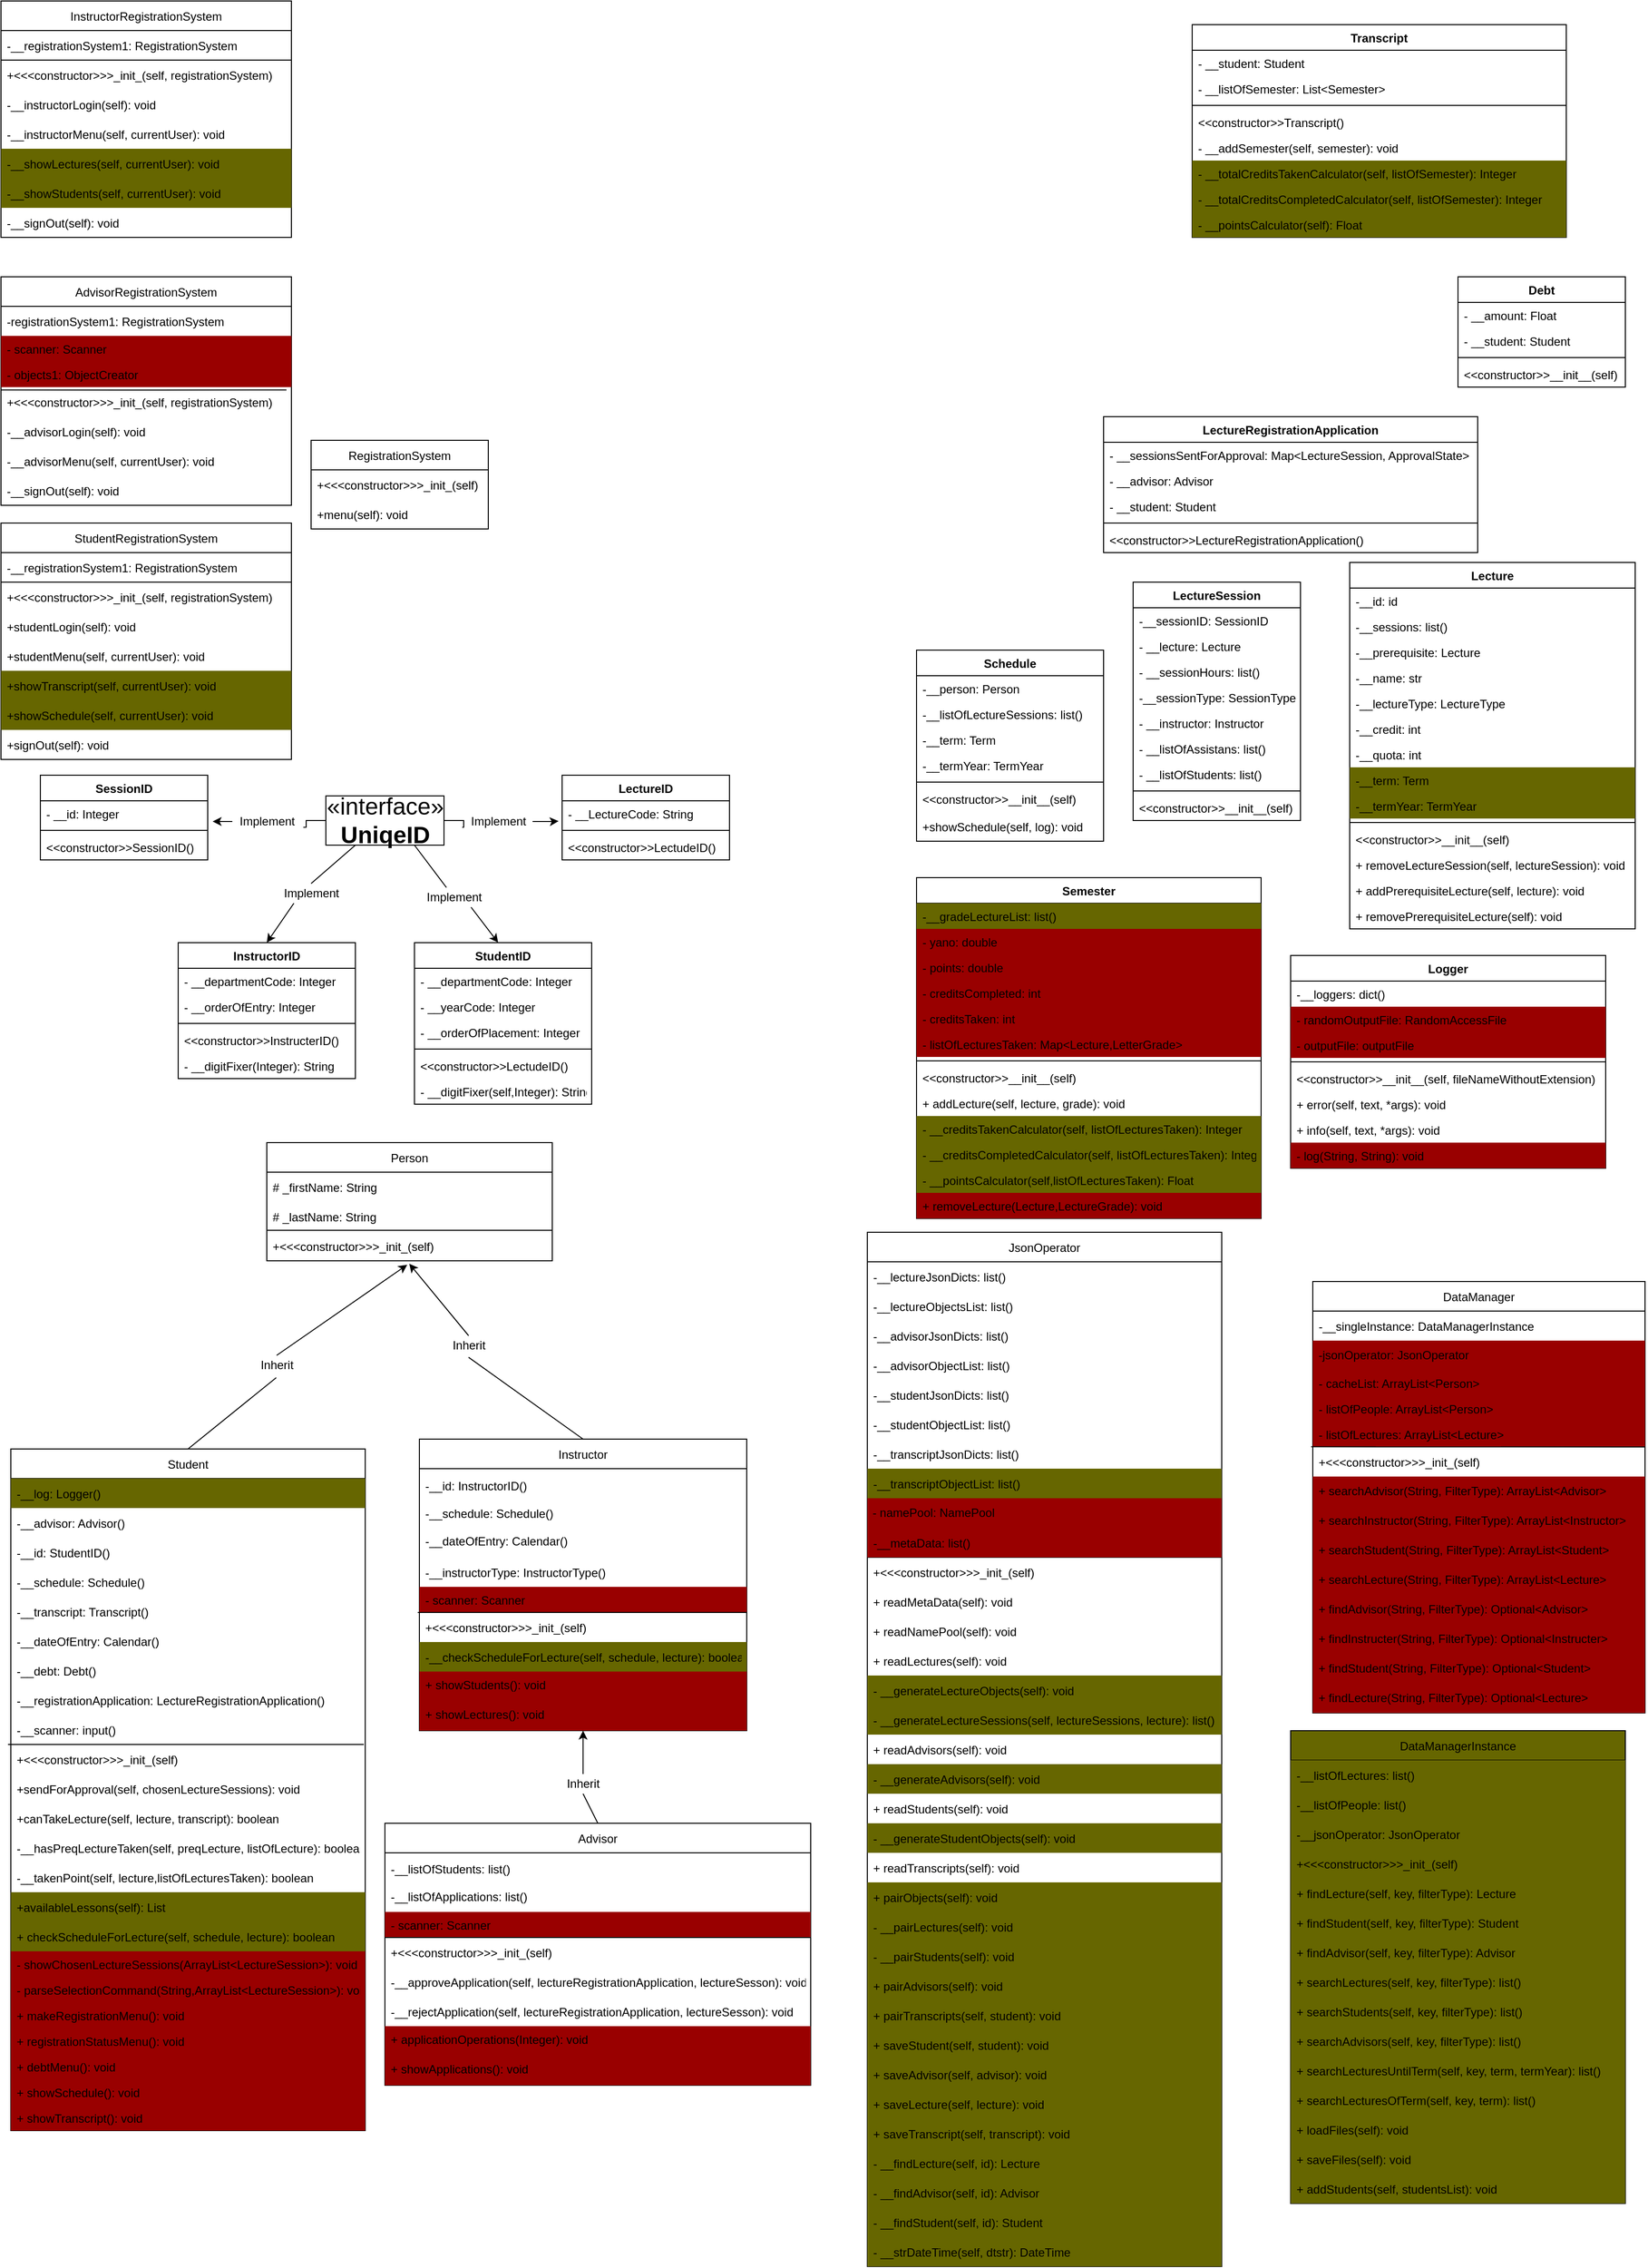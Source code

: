 <mxfile>
    <diagram id="J_iQI-pZki61xCbsZYVH" name="Page-1">
        <mxGraphModel dx="1905" dy="924" grid="1" gridSize="10" guides="1" tooltips="1" connect="1" arrows="1" fold="1" page="1" pageScale="1" pageWidth="850" pageHeight="1100" math="0" shadow="0">
            <root>
                <mxCell id="0"/>
                <mxCell id="1" parent="0"/>
                <mxCell id="2" value="Student" style="swimlane;fontStyle=0;childLayout=stackLayout;horizontal=1;startSize=30;horizontalStack=0;resizeParent=1;resizeParentMax=0;resizeLast=0;collapsible=1;marginBottom=0;" parent="1" vertex="1">
                    <mxGeometry x="-820" y="1490" width="360" height="692" as="geometry"/>
                </mxCell>
                <mxCell id="3" value="-__log: Logger()" style="text;strokeColor=none;fillColor=#666600;align=left;verticalAlign=middle;spacingLeft=4;spacingRight=4;overflow=hidden;points=[[0,0.5],[1,0.5]];portConstraint=eastwest;rotatable=0;" parent="2" vertex="1">
                    <mxGeometry y="30" width="360" height="30" as="geometry"/>
                </mxCell>
                <mxCell id="4" value="-__advisor: Advisor()" style="text;strokeColor=none;fillColor=none;align=left;verticalAlign=middle;spacingLeft=4;spacingRight=4;overflow=hidden;points=[[0,0.5],[1,0.5]];portConstraint=eastwest;rotatable=0;" parent="2" vertex="1">
                    <mxGeometry y="60" width="360" height="30" as="geometry"/>
                </mxCell>
                <mxCell id="5" value="-__id: StudentID()" style="text;strokeColor=none;fillColor=none;align=left;verticalAlign=middle;spacingLeft=4;spacingRight=4;overflow=hidden;points=[[0,0.5],[1,0.5]];portConstraint=eastwest;rotatable=0;" parent="2" vertex="1">
                    <mxGeometry y="90" width="360" height="30" as="geometry"/>
                </mxCell>
                <mxCell id="6" value="-__schedule: Schedule()" style="text;strokeColor=none;fillColor=none;align=left;verticalAlign=middle;spacingLeft=4;spacingRight=4;overflow=hidden;points=[[0,0.5],[1,0.5]];portConstraint=eastwest;rotatable=0;" parent="2" vertex="1">
                    <mxGeometry y="120" width="360" height="30" as="geometry"/>
                </mxCell>
                <mxCell id="7" value="-__transcript: Transcript()" style="text;strokeColor=none;fillColor=none;align=left;verticalAlign=middle;spacingLeft=4;spacingRight=4;overflow=hidden;points=[[0,0.5],[1,0.5]];portConstraint=eastwest;rotatable=0;" parent="2" vertex="1">
                    <mxGeometry y="150" width="360" height="30" as="geometry"/>
                </mxCell>
                <mxCell id="8" value="-__dateOfEntry: Calendar()" style="text;strokeColor=none;fillColor=none;align=left;verticalAlign=middle;spacingLeft=4;spacingRight=4;overflow=hidden;points=[[0,0.5],[1,0.5]];portConstraint=eastwest;rotatable=0;" parent="2" vertex="1">
                    <mxGeometry y="180" width="360" height="30" as="geometry"/>
                </mxCell>
                <mxCell id="9" value="-__debt: Debt()" style="text;strokeColor=none;fillColor=none;align=left;verticalAlign=middle;spacingLeft=4;spacingRight=4;overflow=hidden;points=[[0,0.5],[1,0.5]];portConstraint=eastwest;rotatable=0;" parent="2" vertex="1">
                    <mxGeometry y="210" width="360" height="30" as="geometry"/>
                </mxCell>
                <mxCell id="10" value="-__registrationApplication: LectureRegistrationApplication()" style="text;strokeColor=none;fillColor=none;align=left;verticalAlign=middle;spacingLeft=4;spacingRight=4;overflow=hidden;points=[[0,0.5],[1,0.5]];portConstraint=eastwest;rotatable=0;" parent="2" vertex="1">
                    <mxGeometry y="240" width="360" height="30" as="geometry"/>
                </mxCell>
                <mxCell id="11" value="-__scanner: input()" style="text;strokeColor=none;fillColor=none;align=left;verticalAlign=middle;spacingLeft=4;spacingRight=4;overflow=hidden;points=[[0,0.5],[1,0.5]];portConstraint=eastwest;rotatable=0;" parent="2" vertex="1">
                    <mxGeometry y="270" width="360" height="30" as="geometry"/>
                </mxCell>
                <mxCell id="12" value="+&lt;&lt;&lt;constructor&gt;&gt;&gt;_init_(self)" style="text;strokeColor=none;fillColor=none;align=left;verticalAlign=middle;spacingLeft=4;spacingRight=4;overflow=hidden;points=[[0,0.5],[1,0.5]];portConstraint=eastwest;rotatable=0;" parent="2" vertex="1">
                    <mxGeometry y="300" width="360" height="30" as="geometry"/>
                </mxCell>
                <mxCell id="13" value="" style="endArrow=none;html=1;exitX=-0.008;exitY=0;exitDx=0;exitDy=0;exitPerimeter=0;entryX=0.996;entryY=0;entryDx=0;entryDy=0;entryPerimeter=0;" parent="2" source="12" target="12" edge="1">
                    <mxGeometry width="50" height="50" relative="1" as="geometry">
                        <mxPoint x="210" y="310" as="sourcePoint"/>
                        <mxPoint x="260" y="260" as="targetPoint"/>
                    </mxGeometry>
                </mxCell>
                <mxCell id="14" value="+sendForApproval(self, chosenLectureSessions): void" style="text;strokeColor=none;fillColor=none;align=left;verticalAlign=middle;spacingLeft=4;spacingRight=4;overflow=hidden;points=[[0,0.5],[1,0.5]];portConstraint=eastwest;rotatable=0;" parent="2" vertex="1">
                    <mxGeometry y="330" width="360" height="30" as="geometry"/>
                </mxCell>
                <mxCell id="22" value="+canTakeLecture(self, lecture, transcript): boolean" style="text;strokeColor=none;fillColor=none;align=left;verticalAlign=middle;spacingLeft=4;spacingRight=4;overflow=hidden;points=[[0,0.5],[1,0.5]];portConstraint=eastwest;rotatable=0;" parent="2" vertex="1">
                    <mxGeometry y="360" width="360" height="30" as="geometry"/>
                </mxCell>
                <mxCell id="23" value="-__hasPreqLectureTaken(self, preqLecture, listOfLecture): boolean" style="text;strokeColor=none;fillColor=none;align=left;verticalAlign=middle;spacingLeft=4;spacingRight=4;overflow=hidden;points=[[0,0.5],[1,0.5]];portConstraint=eastwest;rotatable=0;" parent="2" vertex="1">
                    <mxGeometry y="390" width="360" height="30" as="geometry"/>
                </mxCell>
                <mxCell id="24" value="-__takenPoint(self, lecture,listOfLecturesTaken): boolean" style="text;strokeColor=none;fillColor=none;align=left;verticalAlign=middle;spacingLeft=4;spacingRight=4;overflow=hidden;points=[[0,0.5],[1,0.5]];portConstraint=eastwest;rotatable=0;" parent="2" vertex="1">
                    <mxGeometry y="420" width="360" height="30" as="geometry"/>
                </mxCell>
                <mxCell id="25" value="+availableLessons(self): List" style="text;strokeColor=none;fillColor=#666600;align=left;verticalAlign=middle;spacingLeft=4;spacingRight=4;overflow=hidden;points=[[0,0.5],[1,0.5]];portConstraint=eastwest;rotatable=0;" parent="2" vertex="1">
                    <mxGeometry y="450" width="360" height="30" as="geometry"/>
                </mxCell>
                <mxCell id="231" value="+ checkScheduleForLecture(self, schedule, lecture): boolean" style="text;strokeColor=none;fillColor=#666600;align=left;verticalAlign=middle;spacingLeft=4;spacingRight=4;overflow=hidden;points=[[0,0.5],[1,0.5]];portConstraint=eastwest;rotatable=0;" parent="2" vertex="1">
                    <mxGeometry y="480" width="360" height="30" as="geometry"/>
                </mxCell>
                <mxCell id="297" value="- showChosenLectureSessions(ArrayList&lt;LectureSession&gt;): void" style="text;strokeColor=none;fillColor=#990000;align=left;verticalAlign=top;spacingLeft=4;spacingRight=4;overflow=hidden;rotatable=0;points=[[0,0.5],[1,0.5]];portConstraint=eastwest;" vertex="1" parent="2">
                    <mxGeometry y="510" width="360" height="26" as="geometry"/>
                </mxCell>
                <mxCell id="296" value="- parseSelectionCommand(String,ArrayList&lt;LectureSession&gt;): void" style="text;strokeColor=none;fillColor=#990000;align=left;verticalAlign=top;spacingLeft=4;spacingRight=4;overflow=hidden;rotatable=0;points=[[0,0.5],[1,0.5]];portConstraint=eastwest;" vertex="1" parent="2">
                    <mxGeometry y="536" width="360" height="26" as="geometry"/>
                </mxCell>
                <mxCell id="295" value="+ makeRegistrationMenu(): void" style="text;strokeColor=none;fillColor=#990000;align=left;verticalAlign=top;spacingLeft=4;spacingRight=4;overflow=hidden;rotatable=0;points=[[0,0.5],[1,0.5]];portConstraint=eastwest;" vertex="1" parent="2">
                    <mxGeometry y="562" width="360" height="26" as="geometry"/>
                </mxCell>
                <mxCell id="294" value="+ registrationStatusMenu(): void" style="text;strokeColor=none;fillColor=#990000;align=left;verticalAlign=top;spacingLeft=4;spacingRight=4;overflow=hidden;rotatable=0;points=[[0,0.5],[1,0.5]];portConstraint=eastwest;" vertex="1" parent="2">
                    <mxGeometry y="588" width="360" height="26" as="geometry"/>
                </mxCell>
                <mxCell id="293" value="+ debtMenu(): void" style="text;strokeColor=none;fillColor=#990000;align=left;verticalAlign=top;spacingLeft=4;spacingRight=4;overflow=hidden;rotatable=0;points=[[0,0.5],[1,0.5]];portConstraint=eastwest;" vertex="1" parent="2">
                    <mxGeometry y="614" width="360" height="26" as="geometry"/>
                </mxCell>
                <mxCell id="292" value="+ showSchedule(): void" style="text;strokeColor=none;fillColor=#990000;align=left;verticalAlign=top;spacingLeft=4;spacingRight=4;overflow=hidden;rotatable=0;points=[[0,0.5],[1,0.5]];portConstraint=eastwest;" vertex="1" parent="2">
                    <mxGeometry y="640" width="360" height="26" as="geometry"/>
                </mxCell>
                <mxCell id="291" value="+ showTranscript(): void" style="text;strokeColor=none;fillColor=#990000;align=left;verticalAlign=top;spacingLeft=4;spacingRight=4;overflow=hidden;rotatable=0;points=[[0,0.5],[1,0.5]];portConstraint=eastwest;" vertex="1" parent="2">
                    <mxGeometry y="666" width="360" height="26" as="geometry"/>
                </mxCell>
                <mxCell id="26" value="Person" style="swimlane;fontStyle=0;childLayout=stackLayout;horizontal=1;startSize=30;horizontalStack=0;resizeParent=1;resizeParentMax=0;resizeLast=0;collapsible=1;marginBottom=0;" parent="1" vertex="1">
                    <mxGeometry x="-560" y="1179" width="290" height="120" as="geometry"/>
                </mxCell>
                <mxCell id="27" value="# _firstName: String" style="text;strokeColor=none;fillColor=none;align=left;verticalAlign=middle;spacingLeft=4;spacingRight=4;overflow=hidden;points=[[0,0.5],[1,0.5]];portConstraint=eastwest;rotatable=0;" parent="26" vertex="1">
                    <mxGeometry y="30" width="290" height="30" as="geometry"/>
                </mxCell>
                <mxCell id="28" value="# _lastName: String" style="text;strokeColor=none;fillColor=none;align=left;verticalAlign=middle;spacingLeft=4;spacingRight=4;overflow=hidden;points=[[0,0.5],[1,0.5]];portConstraint=eastwest;rotatable=0;" parent="26" vertex="1">
                    <mxGeometry y="60" width="290" height="30" as="geometry"/>
                </mxCell>
                <mxCell id="29" value="" style="endArrow=none;html=1;" parent="26" edge="1">
                    <mxGeometry width="50" height="50" relative="1" as="geometry">
                        <mxPoint y="89" as="sourcePoint"/>
                        <mxPoint x="290" y="89" as="targetPoint"/>
                    </mxGeometry>
                </mxCell>
                <mxCell id="30" value="+&lt;&lt;&lt;constructor&gt;&gt;&gt;_init_(self)" style="text;strokeColor=none;fillColor=none;align=left;verticalAlign=middle;spacingLeft=4;spacingRight=4;overflow=hidden;points=[[0,0.5],[1,0.5]];portConstraint=eastwest;rotatable=0;" parent="26" vertex="1">
                    <mxGeometry y="90" width="290" height="30" as="geometry"/>
                </mxCell>
                <mxCell id="31" value="Advisor" style="swimlane;fontStyle=0;childLayout=stackLayout;horizontal=1;startSize=30;horizontalStack=0;resizeParent=1;resizeParentMax=0;resizeLast=0;collapsible=1;marginBottom=0;" parent="1" vertex="1">
                    <mxGeometry x="-440" y="1870" width="432.5" height="266" as="geometry"/>
                </mxCell>
                <mxCell id="32" value="-__listOfStudents: list()&#10;&#10;-__listOfApplications: list()" style="text;strokeColor=none;fillColor=none;align=left;verticalAlign=middle;spacingLeft=4;spacingRight=4;overflow=hidden;points=[[0,0.5],[1,0.5]];portConstraint=eastwest;rotatable=0;" parent="31" vertex="1">
                    <mxGeometry y="30" width="432.5" height="60" as="geometry"/>
                </mxCell>
                <mxCell id="306" value="- scanner: Scanner" style="text;strokeColor=none;fillColor=#990000;align=left;verticalAlign=top;spacingLeft=4;spacingRight=4;overflow=hidden;rotatable=0;points=[[0,0.5],[1,0.5]];portConstraint=eastwest;" vertex="1" parent="31">
                    <mxGeometry y="90" width="432.5" height="26" as="geometry"/>
                </mxCell>
                <mxCell id="33" value="+&lt;&lt;&lt;constructor&gt;&gt;&gt;_init_(self)" style="text;strokeColor=none;fillColor=none;align=left;verticalAlign=middle;spacingLeft=4;spacingRight=4;overflow=hidden;points=[[0,0.5],[1,0.5]];portConstraint=eastwest;rotatable=0;" parent="31" vertex="1">
                    <mxGeometry y="116" width="432.5" height="30" as="geometry"/>
                </mxCell>
                <mxCell id="36" value="-__approveApplication(self, lectureRegistrationApplication, lectureSesson): void" style="text;strokeColor=none;fillColor=none;align=left;verticalAlign=middle;spacingLeft=4;spacingRight=4;overflow=hidden;points=[[0,0.5],[1,0.5]];portConstraint=eastwest;rotatable=0;" parent="31" vertex="1">
                    <mxGeometry y="146" width="432.5" height="30" as="geometry"/>
                </mxCell>
                <mxCell id="37" value="" style="endArrow=none;html=1;entryX=1.001;entryY=0.002;entryDx=0;entryDy=0;entryPerimeter=0;" parent="31" target="33" edge="1">
                    <mxGeometry width="50" height="50" relative="1" as="geometry">
                        <mxPoint y="116" as="sourcePoint"/>
                        <mxPoint x="160" y="250" as="targetPoint"/>
                    </mxGeometry>
                </mxCell>
                <mxCell id="38" value="-__rejectApplication(self, lectureRegistrationApplication, lectureSesson): void" style="text;strokeColor=none;fillColor=none;align=left;verticalAlign=middle;spacingLeft=4;spacingRight=4;overflow=hidden;points=[[0,0.5],[1,0.5]];portConstraint=eastwest;rotatable=0;" parent="31" vertex="1">
                    <mxGeometry y="176" width="432.5" height="30" as="geometry"/>
                </mxCell>
                <mxCell id="308" value="+ applicationOperations(Integer): void" style="text;strokeColor=none;fillColor=#990000;align=left;verticalAlign=top;spacingLeft=4;spacingRight=4;overflow=hidden;rotatable=0;points=[[0,0.5],[1,0.5]];portConstraint=eastwest;" vertex="1" parent="31">
                    <mxGeometry y="206" width="432.5" height="30" as="geometry"/>
                </mxCell>
                <mxCell id="307" value="+ showApplications(): void" style="text;strokeColor=none;fillColor=#990000;align=left;verticalAlign=top;spacingLeft=4;spacingRight=4;overflow=hidden;rotatable=0;points=[[0,0.5],[1,0.5]];portConstraint=eastwest;" vertex="1" parent="31">
                    <mxGeometry y="236" width="432.5" height="30" as="geometry"/>
                </mxCell>
                <mxCell id="39" value="Instructor" style="swimlane;fontStyle=0;childLayout=stackLayout;horizontal=1;startSize=30;horizontalStack=0;resizeParent=1;resizeParentMax=0;resizeLast=0;collapsible=1;marginBottom=0;" parent="1" vertex="1">
                    <mxGeometry x="-405" y="1480" width="332.5" height="296" as="geometry"/>
                </mxCell>
                <mxCell id="40" value="-__id: InstructorID()&#10;&#10;-__schedule: Schedule()&#10;&#10;-__dateOfEntry: Calendar()" style="text;strokeColor=none;fillColor=none;align=left;verticalAlign=middle;spacingLeft=4;spacingRight=4;overflow=hidden;points=[[0,0.5],[1,0.5]];portConstraint=eastwest;rotatable=0;" parent="39" vertex="1">
                    <mxGeometry y="30" width="332.5" height="90" as="geometry"/>
                </mxCell>
                <mxCell id="143" value="-__instructorType: InstructorType()" style="text;strokeColor=none;fillColor=none;align=left;verticalAlign=middle;spacingLeft=4;spacingRight=4;overflow=hidden;points=[[0,0.5],[1,0.5]];portConstraint=eastwest;rotatable=0;" parent="39" vertex="1">
                    <mxGeometry y="120" width="332.5" height="30" as="geometry"/>
                </mxCell>
                <mxCell id="301" value="- scanner: Scanner" style="text;strokeColor=none;fillColor=#990000;align=left;verticalAlign=top;spacingLeft=4;spacingRight=4;overflow=hidden;rotatable=0;points=[[0,0.5],[1,0.5]];portConstraint=eastwest;" vertex="1" parent="39">
                    <mxGeometry y="150" width="332.5" height="26" as="geometry"/>
                </mxCell>
                <mxCell id="41" value="+&lt;&lt;&lt;constructor&gt;&gt;&gt;_init_(self)" style="text;strokeColor=none;fillColor=none;align=left;verticalAlign=middle;spacingLeft=4;spacingRight=4;overflow=hidden;points=[[0,0.5],[1,0.5]];portConstraint=eastwest;rotatable=0;" parent="39" vertex="1">
                    <mxGeometry y="176" width="332.5" height="30" as="geometry"/>
                </mxCell>
                <mxCell id="42" value="-__checkScheduleForLecture(self, schedule, lecture): boolean" style="text;strokeColor=none;fillColor=#666600;align=left;verticalAlign=middle;spacingLeft=4;spacingRight=4;overflow=hidden;points=[[0,0.5],[1,0.5]];portConstraint=eastwest;rotatable=0;" parent="39" vertex="1">
                    <mxGeometry y="206" width="332.5" height="30" as="geometry"/>
                </mxCell>
                <mxCell id="44" value="" style="endArrow=none;html=1;exitX=-0.005;exitY=0;exitDx=0;exitDy=0;exitPerimeter=0;entryX=1.001;entryY=0.002;entryDx=0;entryDy=0;entryPerimeter=0;" parent="39" source="41" target="41" edge="1">
                    <mxGeometry width="50" height="50" relative="1" as="geometry">
                        <mxPoint x="110" y="300" as="sourcePoint"/>
                        <mxPoint x="160" y="250" as="targetPoint"/>
                    </mxGeometry>
                </mxCell>
                <mxCell id="304" value="+ showStudents(): void" style="text;strokeColor=none;fillColor=#990000;align=left;verticalAlign=top;spacingLeft=4;spacingRight=4;overflow=hidden;rotatable=0;points=[[0,0.5],[1,0.5]];portConstraint=eastwest;" vertex="1" parent="39">
                    <mxGeometry y="236" width="332.5" height="30" as="geometry"/>
                </mxCell>
                <mxCell id="303" value="+ showLectures(): void" style="text;strokeColor=none;fillColor=#990000;align=left;verticalAlign=top;spacingLeft=4;spacingRight=4;overflow=hidden;rotatable=0;points=[[0,0.5],[1,0.5]];portConstraint=eastwest;" vertex="1" parent="39">
                    <mxGeometry y="266" width="332.5" height="30" as="geometry"/>
                </mxCell>
                <mxCell id="45" value="RegistrationSystem" style="swimlane;fontStyle=0;childLayout=stackLayout;horizontal=1;startSize=30;horizontalStack=0;resizeParent=1;resizeParentMax=0;resizeLast=0;collapsible=1;marginBottom=0;" parent="1" vertex="1">
                    <mxGeometry x="-515" y="466" width="180" height="90" as="geometry"/>
                </mxCell>
                <mxCell id="46" value="+&lt;&lt;&lt;constructor&gt;&gt;&gt;_init_(self)" style="text;strokeColor=none;fillColor=none;align=left;verticalAlign=middle;spacingLeft=4;spacingRight=4;overflow=hidden;points=[[0,0.5],[1,0.5]];portConstraint=eastwest;rotatable=0;" parent="45" vertex="1">
                    <mxGeometry y="30" width="180" height="30" as="geometry"/>
                </mxCell>
                <mxCell id="47" value="+menu(self): void" style="text;strokeColor=none;fillColor=none;align=left;verticalAlign=middle;spacingLeft=4;spacingRight=4;overflow=hidden;points=[[0,0.5],[1,0.5]];portConstraint=eastwest;rotatable=0;" parent="45" vertex="1">
                    <mxGeometry y="60" width="180" height="30" as="geometry"/>
                </mxCell>
                <mxCell id="48" value="InstructorRegistrationSystem" style="swimlane;fontStyle=0;childLayout=stackLayout;horizontal=1;startSize=30;horizontalStack=0;resizeParent=1;resizeParentMax=0;resizeLast=0;collapsible=1;marginBottom=0;" parent="1" vertex="1">
                    <mxGeometry x="-830" y="20" width="295" height="240" as="geometry"/>
                </mxCell>
                <mxCell id="49" value="-__registrationSystem1: RegistrationSystem" style="text;strokeColor=none;fillColor=none;align=left;verticalAlign=middle;spacingLeft=4;spacingRight=4;overflow=hidden;points=[[0,0.5],[1,0.5]];portConstraint=eastwest;rotatable=0;" parent="48" vertex="1">
                    <mxGeometry y="30" width="295" height="30" as="geometry"/>
                </mxCell>
                <mxCell id="50" value="+&lt;&lt;&lt;constructor&gt;&gt;&gt;_init_(self, registrationSystem)" style="text;strokeColor=none;fillColor=none;align=left;verticalAlign=middle;spacingLeft=4;spacingRight=4;overflow=hidden;points=[[0,0.5],[1,0.5]];portConstraint=eastwest;rotatable=0;" parent="48" vertex="1">
                    <mxGeometry y="60" width="295" height="30" as="geometry"/>
                </mxCell>
                <mxCell id="51" value="-__instructorLogin(self): void" style="text;strokeColor=none;fillColor=none;align=left;verticalAlign=middle;spacingLeft=4;spacingRight=4;overflow=hidden;points=[[0,0.5],[1,0.5]];portConstraint=eastwest;rotatable=0;" parent="48" vertex="1">
                    <mxGeometry y="90" width="295" height="30" as="geometry"/>
                </mxCell>
                <mxCell id="52" value="-__instructorMenu(self, currentUser): void" style="text;strokeColor=none;fillColor=none;align=left;verticalAlign=middle;spacingLeft=4;spacingRight=4;overflow=hidden;points=[[0,0.5],[1,0.5]];portConstraint=eastwest;rotatable=0;" parent="48" vertex="1">
                    <mxGeometry y="120" width="295" height="30" as="geometry"/>
                </mxCell>
                <mxCell id="141" value="-__showLectures(self, currentUser): void" style="text;strokeColor=none;fillColor=#666600;align=left;verticalAlign=middle;spacingLeft=4;spacingRight=4;overflow=hidden;points=[[0,0.5],[1,0.5]];portConstraint=eastwest;rotatable=0;" parent="48" vertex="1">
                    <mxGeometry y="150" width="295" height="30" as="geometry"/>
                </mxCell>
                <mxCell id="142" value="-__showStudents(self, currentUser): void" style="text;strokeColor=none;fillColor=#666600;align=left;verticalAlign=middle;spacingLeft=4;spacingRight=4;overflow=hidden;points=[[0,0.5],[1,0.5]];portConstraint=eastwest;rotatable=0;" parent="48" vertex="1">
                    <mxGeometry y="180" width="295" height="30" as="geometry"/>
                </mxCell>
                <mxCell id="53" value="-__signOut(self): void" style="text;strokeColor=none;fillColor=none;align=left;verticalAlign=middle;spacingLeft=4;spacingRight=4;overflow=hidden;points=[[0,0.5],[1,0.5]];portConstraint=eastwest;rotatable=0;" parent="48" vertex="1">
                    <mxGeometry y="210" width="295" height="30" as="geometry"/>
                </mxCell>
                <mxCell id="54" value="" style="endArrow=none;html=1;exitX=0;exitY=1.002;exitDx=0;exitDy=0;exitPerimeter=0;entryX=1.001;entryY=0.002;entryDx=0;entryDy=0;entryPerimeter=0;" parent="48" source="49" target="50" edge="1">
                    <mxGeometry width="50" height="50" relative="1" as="geometry">
                        <mxPoint x="110" y="300" as="sourcePoint"/>
                        <mxPoint x="160" y="250" as="targetPoint"/>
                    </mxGeometry>
                </mxCell>
                <mxCell id="55" value="AdvisorRegistrationSystem" style="swimlane;fontStyle=0;childLayout=stackLayout;horizontal=1;startSize=30;horizontalStack=0;resizeParent=1;resizeParentMax=0;resizeLast=0;collapsible=1;marginBottom=0;" parent="1" vertex="1">
                    <mxGeometry x="-830" y="300" width="295" height="232" as="geometry"/>
                </mxCell>
                <mxCell id="56" value="-registrationSystem1: RegistrationSystem" style="text;strokeColor=none;fillColor=none;align=left;verticalAlign=middle;spacingLeft=4;spacingRight=4;overflow=hidden;points=[[0,0.5],[1,0.5]];portConstraint=eastwest;rotatable=0;" parent="55" vertex="1">
                    <mxGeometry y="30" width="295" height="30" as="geometry"/>
                </mxCell>
                <mxCell id="348" value="- scanner: Scanner" style="text;strokeColor=none;fillColor=#990000;align=left;verticalAlign=top;spacingLeft=4;spacingRight=4;overflow=hidden;rotatable=0;points=[[0,0.5],[1,0.5]];portConstraint=eastwest;" vertex="1" parent="55">
                    <mxGeometry y="60" width="295" height="26" as="geometry"/>
                </mxCell>
                <mxCell id="349" value="- objects1: ObjectCreator" style="text;strokeColor=none;fillColor=#990000;align=left;verticalAlign=top;spacingLeft=4;spacingRight=4;overflow=hidden;rotatable=0;points=[[0,0.5],[1,0.5]];portConstraint=eastwest;" vertex="1" parent="55">
                    <mxGeometry y="86" width="295" height="26" as="geometry"/>
                </mxCell>
                <mxCell id="57" value="+&lt;&lt;&lt;constructor&gt;&gt;&gt;_init_(self, registrationSystem)" style="text;strokeColor=none;fillColor=none;align=left;verticalAlign=middle;spacingLeft=4;spacingRight=4;overflow=hidden;points=[[0,0.5],[1,0.5]];portConstraint=eastwest;rotatable=0;" parent="55" vertex="1">
                    <mxGeometry y="112" width="295" height="30" as="geometry"/>
                </mxCell>
                <mxCell id="58" value="-__advisorLogin(self): void" style="text;strokeColor=none;fillColor=none;align=left;verticalAlign=middle;spacingLeft=4;spacingRight=4;overflow=hidden;points=[[0,0.5],[1,0.5]];portConstraint=eastwest;rotatable=0;" parent="55" vertex="1">
                    <mxGeometry y="142" width="295" height="30" as="geometry"/>
                </mxCell>
                <mxCell id="59" value="-__advisorMenu(self, currentUser): void" style="text;strokeColor=none;fillColor=none;align=left;verticalAlign=middle;spacingLeft=4;spacingRight=4;overflow=hidden;points=[[0,0.5],[1,0.5]];portConstraint=eastwest;rotatable=0;" parent="55" vertex="1">
                    <mxGeometry y="172" width="295" height="30" as="geometry"/>
                </mxCell>
                <mxCell id="60" value="-__signOut(self): void" style="text;strokeColor=none;fillColor=none;align=left;verticalAlign=middle;spacingLeft=4;spacingRight=4;overflow=hidden;points=[[0,0.5],[1,0.5]];portConstraint=eastwest;rotatable=0;" parent="55" vertex="1">
                    <mxGeometry y="202" width="295" height="30" as="geometry"/>
                </mxCell>
                <mxCell id="61" value="" style="endArrow=none;html=1;entryX=0.001;entryY=0.094;entryDx=0;entryDy=0;entryPerimeter=0;exitX=0.983;exitY=0.094;exitDx=0;exitDy=0;exitPerimeter=0;" parent="55" source="57" target="57" edge="1">
                    <mxGeometry width="50" height="50" relative="1" as="geometry">
                        <mxPoint x="450" y="70" as="sourcePoint"/>
                        <mxPoint x="360" y="80" as="targetPoint"/>
                        <Array as="points">
                            <mxPoint x="148" y="115"/>
                        </Array>
                    </mxGeometry>
                </mxCell>
                <mxCell id="62" value="StudentRegistrationSystem" style="swimlane;fontStyle=0;childLayout=stackLayout;horizontal=1;startSize=30;horizontalStack=0;resizeParent=1;resizeParentMax=0;resizeLast=0;collapsible=1;marginBottom=0;" parent="1" vertex="1">
                    <mxGeometry x="-830" y="550" width="295" height="240" as="geometry"/>
                </mxCell>
                <mxCell id="63" value="-__registrationSystem1: RegistrationSystem" style="text;strokeColor=none;fillColor=none;align=left;verticalAlign=middle;spacingLeft=4;spacingRight=4;overflow=hidden;points=[[0,0.5],[1,0.5]];portConstraint=eastwest;rotatable=0;" parent="62" vertex="1">
                    <mxGeometry y="30" width="295" height="30" as="geometry"/>
                </mxCell>
                <mxCell id="64" value="+&lt;&lt;&lt;constructor&gt;&gt;&gt;_init_(self, registrationSystem)" style="text;strokeColor=none;fillColor=none;align=left;verticalAlign=middle;spacingLeft=4;spacingRight=4;overflow=hidden;points=[[0,0.5],[1,0.5]];portConstraint=eastwest;rotatable=0;" parent="62" vertex="1">
                    <mxGeometry y="60" width="295" height="30" as="geometry"/>
                </mxCell>
                <mxCell id="65" value="+studentLogin(self): void" style="text;strokeColor=none;fillColor=none;align=left;verticalAlign=middle;spacingLeft=4;spacingRight=4;overflow=hidden;points=[[0,0.5],[1,0.5]];portConstraint=eastwest;rotatable=0;" parent="62" vertex="1">
                    <mxGeometry y="90" width="295" height="30" as="geometry"/>
                </mxCell>
                <mxCell id="66" value="+studentMenu(self, currentUser): void" style="text;strokeColor=none;fillColor=none;align=left;verticalAlign=middle;spacingLeft=4;spacingRight=4;overflow=hidden;points=[[0,0.5],[1,0.5]];portConstraint=eastwest;rotatable=0;" parent="62" vertex="1">
                    <mxGeometry y="120" width="295" height="30" as="geometry"/>
                </mxCell>
                <mxCell id="229" value="+showTranscript(self, currentUser): void" style="text;strokeColor=none;fillColor=#666600;align=left;verticalAlign=middle;spacingLeft=4;spacingRight=4;overflow=hidden;points=[[0,0.5],[1,0.5]];portConstraint=eastwest;rotatable=0;" parent="62" vertex="1">
                    <mxGeometry y="150" width="295" height="30" as="geometry"/>
                </mxCell>
                <mxCell id="230" value="+showSchedule(self, currentUser): void" style="text;strokeColor=none;fillColor=#666600;align=left;verticalAlign=middle;spacingLeft=4;spacingRight=4;overflow=hidden;points=[[0,0.5],[1,0.5]];portConstraint=eastwest;rotatable=0;" parent="62" vertex="1">
                    <mxGeometry y="180" width="295" height="30" as="geometry"/>
                </mxCell>
                <mxCell id="67" value="+signOut(self): void" style="text;strokeColor=none;fillColor=none;align=left;verticalAlign=middle;spacingLeft=4;spacingRight=4;overflow=hidden;points=[[0,0.5],[1,0.5]];portConstraint=eastwest;rotatable=0;" parent="62" vertex="1">
                    <mxGeometry y="210" width="295" height="30" as="geometry"/>
                </mxCell>
                <mxCell id="68" value="" style="endArrow=none;html=1;exitX=0;exitY=1.002;exitDx=0;exitDy=0;exitPerimeter=0;entryX=1.001;entryY=0.002;entryDx=0;entryDy=0;entryPerimeter=0;" parent="62" source="63" target="64" edge="1">
                    <mxGeometry width="50" height="50" relative="1" as="geometry">
                        <mxPoint x="110" y="300" as="sourcePoint"/>
                        <mxPoint x="160" y="250" as="targetPoint"/>
                    </mxGeometry>
                </mxCell>
                <mxCell id="69" value="Debt" style="swimlane;fontStyle=1;align=center;verticalAlign=top;childLayout=stackLayout;horizontal=1;startSize=26;horizontalStack=0;resizeParent=1;resizeParentMax=0;resizeLast=0;collapsible=1;marginBottom=0;" parent="1" vertex="1">
                    <mxGeometry x="650" y="300" width="170" height="112" as="geometry"/>
                </mxCell>
                <mxCell id="70" value="- __amount: Float" style="text;strokeColor=none;fillColor=none;align=left;verticalAlign=top;spacingLeft=4;spacingRight=4;overflow=hidden;rotatable=0;points=[[0,0.5],[1,0.5]];portConstraint=eastwest;" parent="69" vertex="1">
                    <mxGeometry y="26" width="170" height="26" as="geometry"/>
                </mxCell>
                <mxCell id="71" value="- __student: Student" style="text;strokeColor=none;fillColor=none;align=left;verticalAlign=top;spacingLeft=4;spacingRight=4;overflow=hidden;rotatable=0;points=[[0,0.5],[1,0.5]];portConstraint=eastwest;" parent="69" vertex="1">
                    <mxGeometry y="52" width="170" height="26" as="geometry"/>
                </mxCell>
                <mxCell id="72" value="" style="line;strokeWidth=1;fillColor=none;align=left;verticalAlign=middle;spacingTop=-1;spacingLeft=3;spacingRight=3;rotatable=0;labelPosition=right;points=[];portConstraint=eastwest;strokeColor=inherit;" parent="69" vertex="1">
                    <mxGeometry y="78" width="170" height="8" as="geometry"/>
                </mxCell>
                <mxCell id="73" value="&lt;&lt;constructor&gt;&gt;__init__(self)" style="text;strokeColor=none;fillColor=none;align=left;verticalAlign=top;spacingLeft=4;spacingRight=4;overflow=hidden;rotatable=0;points=[[0,0.5],[1,0.5]];portConstraint=eastwest;fontStyle=0" parent="69" vertex="1">
                    <mxGeometry y="86" width="170" height="26" as="geometry"/>
                </mxCell>
                <mxCell id="74" value="LectureRegistrationApplication" style="swimlane;fontStyle=1;align=center;verticalAlign=top;childLayout=stackLayout;horizontal=1;startSize=26;horizontalStack=0;resizeParent=1;resizeParentMax=0;resizeLast=0;collapsible=1;marginBottom=0;" parent="1" vertex="1">
                    <mxGeometry x="290" y="442" width="380" height="138" as="geometry"/>
                </mxCell>
                <mxCell id="75" value="- __sessionsSentForApproval: Map&lt;LectureSession, ApprovalState&gt;" style="text;strokeColor=none;fillColor=none;align=left;verticalAlign=top;spacingLeft=4;spacingRight=4;overflow=hidden;rotatable=0;points=[[0,0.5],[1,0.5]];portConstraint=eastwest;" parent="74" vertex="1">
                    <mxGeometry y="26" width="380" height="26" as="geometry"/>
                </mxCell>
                <mxCell id="76" value="- __advisor: Advisor" style="text;strokeColor=none;fillColor=none;align=left;verticalAlign=top;spacingLeft=4;spacingRight=4;overflow=hidden;rotatable=0;points=[[0,0.5],[1,0.5]];portConstraint=eastwest;" parent="74" vertex="1">
                    <mxGeometry y="52" width="380" height="26" as="geometry"/>
                </mxCell>
                <mxCell id="77" value="- __student: Student" style="text;strokeColor=none;fillColor=none;align=left;verticalAlign=top;spacingLeft=4;spacingRight=4;overflow=hidden;rotatable=0;points=[[0,0.5],[1,0.5]];portConstraint=eastwest;" parent="74" vertex="1">
                    <mxGeometry y="78" width="380" height="26" as="geometry"/>
                </mxCell>
                <mxCell id="78" value="" style="line;strokeWidth=1;fillColor=none;align=left;verticalAlign=middle;spacingTop=-1;spacingLeft=3;spacingRight=3;rotatable=0;labelPosition=right;points=[];portConstraint=eastwest;strokeColor=inherit;" parent="74" vertex="1">
                    <mxGeometry y="104" width="380" height="8" as="geometry"/>
                </mxCell>
                <mxCell id="79" value="&lt;&lt;constructor&gt;&gt;LectureRegistrationApplication()" style="text;strokeColor=none;fillColor=none;align=left;verticalAlign=top;spacingLeft=4;spacingRight=4;overflow=hidden;rotatable=0;points=[[0,0.5],[1,0.5]];portConstraint=eastwest;fontStyle=0" parent="74" vertex="1">
                    <mxGeometry y="112" width="380" height="26" as="geometry"/>
                </mxCell>
                <mxCell id="80" value="Transcript" style="swimlane;fontStyle=1;align=center;verticalAlign=top;childLayout=stackLayout;horizontal=1;startSize=26;horizontalStack=0;resizeParent=1;resizeParentMax=0;resizeLast=0;collapsible=1;marginBottom=0;" parent="1" vertex="1">
                    <mxGeometry x="380" y="44" width="380" height="216" as="geometry"/>
                </mxCell>
                <mxCell id="81" value="- __student: Student" style="text;strokeColor=none;fillColor=none;align=left;verticalAlign=top;spacingLeft=4;spacingRight=4;overflow=hidden;rotatable=0;points=[[0,0.5],[1,0.5]];portConstraint=eastwest;" parent="80" vertex="1">
                    <mxGeometry y="26" width="380" height="26" as="geometry"/>
                </mxCell>
                <mxCell id="82" value="- __listOfSemester: List&lt;Semester&gt;" style="text;strokeColor=none;fillColor=none;align=left;verticalAlign=top;spacingLeft=4;spacingRight=4;overflow=hidden;rotatable=0;points=[[0,0.5],[1,0.5]];portConstraint=eastwest;" parent="80" vertex="1">
                    <mxGeometry y="52" width="380" height="26" as="geometry"/>
                </mxCell>
                <mxCell id="83" value="" style="line;strokeWidth=1;fillColor=none;align=left;verticalAlign=middle;spacingTop=-1;spacingLeft=3;spacingRight=3;rotatable=0;labelPosition=right;points=[];portConstraint=eastwest;strokeColor=inherit;" parent="80" vertex="1">
                    <mxGeometry y="78" width="380" height="8" as="geometry"/>
                </mxCell>
                <mxCell id="84" value="&lt;&lt;constructor&gt;&gt;Transcript()" style="text;strokeColor=none;fillColor=none;align=left;verticalAlign=top;spacingLeft=4;spacingRight=4;overflow=hidden;rotatable=0;points=[[0,0.5],[1,0.5]];portConstraint=eastwest;fontStyle=0" parent="80" vertex="1">
                    <mxGeometry y="86" width="380" height="26" as="geometry"/>
                </mxCell>
                <mxCell id="85" value="- __addSemester(self, semester): void" style="text;strokeColor=none;fillColor=none;align=left;verticalAlign=top;spacingLeft=4;spacingRight=4;overflow=hidden;rotatable=0;points=[[0,0.5],[1,0.5]];portConstraint=eastwest;" parent="80" vertex="1">
                    <mxGeometry y="112" width="380" height="26" as="geometry"/>
                </mxCell>
                <mxCell id="86" value="- __totalCreditsTakenCalculator(self, listOfSemester): Integer" style="text;strokeColor=none;fillColor=#666600;align=left;verticalAlign=top;spacingLeft=4;spacingRight=4;overflow=hidden;rotatable=0;points=[[0,0.5],[1,0.5]];portConstraint=eastwest;" parent="80" vertex="1">
                    <mxGeometry y="138" width="380" height="26" as="geometry"/>
                </mxCell>
                <mxCell id="87" value="- __totalCreditsCompletedCalculator(self, listOfSemester): Integer" style="text;strokeColor=none;fillColor=#666600;align=left;verticalAlign=top;spacingLeft=4;spacingRight=4;overflow=hidden;rotatable=0;points=[[0,0.5],[1,0.5]];portConstraint=eastwest;" parent="80" vertex="1">
                    <mxGeometry y="164" width="380" height="26" as="geometry"/>
                </mxCell>
                <mxCell id="88" value="- __pointsCalculator(self): Float" style="text;strokeColor=none;fillColor=#666600;align=left;verticalAlign=top;spacingLeft=4;spacingRight=4;overflow=hidden;rotatable=0;points=[[0,0.5],[1,0.5]];portConstraint=eastwest;" parent="80" vertex="1">
                    <mxGeometry y="190" width="380" height="26" as="geometry"/>
                </mxCell>
                <mxCell id="89" value="InstructorID" style="swimlane;fontStyle=1;align=center;verticalAlign=top;childLayout=stackLayout;horizontal=1;startSize=26;horizontalStack=0;resizeParent=1;resizeParentMax=0;resizeLast=0;collapsible=1;marginBottom=0;" parent="1" vertex="1">
                    <mxGeometry x="-650" y="976" width="180" height="138" as="geometry"/>
                </mxCell>
                <mxCell id="90" value="- __departmentCode: Integer" style="text;strokeColor=none;fillColor=none;align=left;verticalAlign=top;spacingLeft=4;spacingRight=4;overflow=hidden;rotatable=0;points=[[0,0.5],[1,0.5]];portConstraint=eastwest;" parent="89" vertex="1">
                    <mxGeometry y="26" width="180" height="26" as="geometry"/>
                </mxCell>
                <mxCell id="91" value="- __orderOfEntry: Integer" style="text;strokeColor=none;fillColor=none;align=left;verticalAlign=top;spacingLeft=4;spacingRight=4;overflow=hidden;rotatable=0;points=[[0,0.5],[1,0.5]];portConstraint=eastwest;" parent="89" vertex="1">
                    <mxGeometry y="52" width="180" height="26" as="geometry"/>
                </mxCell>
                <mxCell id="92" value="" style="line;strokeWidth=1;fillColor=none;align=left;verticalAlign=middle;spacingTop=-1;spacingLeft=3;spacingRight=3;rotatable=0;labelPosition=right;points=[];portConstraint=eastwest;strokeColor=inherit;" parent="89" vertex="1">
                    <mxGeometry y="78" width="180" height="8" as="geometry"/>
                </mxCell>
                <mxCell id="93" value="&lt;&lt;constructor&gt;&gt;InstructerID()" style="text;strokeColor=none;fillColor=none;align=left;verticalAlign=top;spacingLeft=4;spacingRight=4;overflow=hidden;rotatable=0;points=[[0,0.5],[1,0.5]];portConstraint=eastwest;fontStyle=0" parent="89" vertex="1">
                    <mxGeometry y="86" width="180" height="26" as="geometry"/>
                </mxCell>
                <mxCell id="94" value="- __digitFixer(Integer): String" style="text;strokeColor=none;fillColor=none;align=left;verticalAlign=top;spacingLeft=4;spacingRight=4;overflow=hidden;rotatable=0;points=[[0,0.5],[1,0.5]];portConstraint=eastwest;" parent="89" vertex="1">
                    <mxGeometry y="112" width="180" height="26" as="geometry"/>
                </mxCell>
                <mxCell id="95" style="edgeStyle=orthogonalEdgeStyle;rounded=0;orthogonalLoop=1;jettySize=auto;html=1;entryX=-0.021;entryY=0.792;entryDx=0;entryDy=0;entryPerimeter=0;startArrow=none;" parent="1" source="285" target="99" edge="1">
                    <mxGeometry relative="1" as="geometry">
                        <mxPoint x="-280" y="852" as="targetPoint"/>
                    </mxGeometry>
                </mxCell>
                <mxCell id="96" style="edgeStyle=orthogonalEdgeStyle;rounded=0;orthogonalLoop=1;jettySize=auto;html=1;entryX=1.031;entryY=0.792;entryDx=0;entryDy=0;entryPerimeter=0;startArrow=none;" parent="1" source="287" target="103" edge="1">
                    <mxGeometry relative="1" as="geometry">
                        <mxPoint x="-600" y="852" as="targetPoint"/>
                        <Array as="points"/>
                    </mxGeometry>
                </mxCell>
                <mxCell id="97" value="«interface»&lt;br&gt;&lt;b&gt;UniqeID&lt;/b&gt;" style="html=1;fontSize=24;" parent="1" vertex="1">
                    <mxGeometry x="-500" y="827" width="120" height="50" as="geometry"/>
                </mxCell>
                <mxCell id="98" value="LectureID" style="swimlane;fontStyle=1;align=center;verticalAlign=top;childLayout=stackLayout;horizontal=1;startSize=26;horizontalStack=0;resizeParent=1;resizeParentMax=0;resizeLast=0;collapsible=1;marginBottom=0;" parent="1" vertex="1">
                    <mxGeometry x="-260" y="806" width="170" height="86" as="geometry"/>
                </mxCell>
                <mxCell id="99" value="- __LectureCode: String" style="text;strokeColor=none;fillColor=none;align=left;verticalAlign=top;spacingLeft=4;spacingRight=4;overflow=hidden;rotatable=0;points=[[0,0.5],[1,0.5]];portConstraint=eastwest;" parent="98" vertex="1">
                    <mxGeometry y="26" width="170" height="26" as="geometry"/>
                </mxCell>
                <mxCell id="100" value="" style="line;strokeWidth=1;fillColor=none;align=left;verticalAlign=middle;spacingTop=-1;spacingLeft=3;spacingRight=3;rotatable=0;labelPosition=right;points=[];portConstraint=eastwest;strokeColor=inherit;" parent="98" vertex="1">
                    <mxGeometry y="52" width="170" height="8" as="geometry"/>
                </mxCell>
                <mxCell id="101" value="&lt;&lt;constructor&gt;&gt;LectudeID()" style="text;strokeColor=none;fillColor=none;align=left;verticalAlign=top;spacingLeft=4;spacingRight=4;overflow=hidden;rotatable=0;points=[[0,0.5],[1,0.5]];portConstraint=eastwest;fontStyle=0" parent="98" vertex="1">
                    <mxGeometry y="60" width="170" height="26" as="geometry"/>
                </mxCell>
                <mxCell id="102" value="SessionID" style="swimlane;fontStyle=1;align=center;verticalAlign=top;childLayout=stackLayout;horizontal=1;startSize=26;horizontalStack=0;resizeParent=1;resizeParentMax=0;resizeLast=0;collapsible=1;marginBottom=0;" parent="1" vertex="1">
                    <mxGeometry x="-790" y="806" width="170" height="86" as="geometry"/>
                </mxCell>
                <mxCell id="103" value="- __id: Integer" style="text;strokeColor=none;fillColor=none;align=left;verticalAlign=top;spacingLeft=4;spacingRight=4;overflow=hidden;rotatable=0;points=[[0,0.5],[1,0.5]];portConstraint=eastwest;" parent="102" vertex="1">
                    <mxGeometry y="26" width="170" height="26" as="geometry"/>
                </mxCell>
                <mxCell id="104" value="" style="line;strokeWidth=1;fillColor=none;align=left;verticalAlign=middle;spacingTop=-1;spacingLeft=3;spacingRight=3;rotatable=0;labelPosition=right;points=[];portConstraint=eastwest;strokeColor=inherit;" parent="102" vertex="1">
                    <mxGeometry y="52" width="170" height="8" as="geometry"/>
                </mxCell>
                <mxCell id="105" value="&lt;&lt;constructor&gt;&gt;SessionID()" style="text;strokeColor=none;fillColor=none;align=left;verticalAlign=top;spacingLeft=4;spacingRight=4;overflow=hidden;rotatable=0;points=[[0,0.5],[1,0.5]];portConstraint=eastwest;fontStyle=0" parent="102" vertex="1">
                    <mxGeometry y="60" width="170" height="26" as="geometry"/>
                </mxCell>
                <mxCell id="106" value="StudentID" style="swimlane;fontStyle=1;align=center;verticalAlign=top;childLayout=stackLayout;horizontal=1;startSize=26;horizontalStack=0;resizeParent=1;resizeParentMax=0;resizeLast=0;collapsible=1;marginBottom=0;" parent="1" vertex="1">
                    <mxGeometry x="-410" y="976" width="180" height="164" as="geometry"/>
                </mxCell>
                <mxCell id="107" value="- __departmentCode: Integer" style="text;strokeColor=none;fillColor=none;align=left;verticalAlign=top;spacingLeft=4;spacingRight=4;overflow=hidden;rotatable=0;points=[[0,0.5],[1,0.5]];portConstraint=eastwest;" parent="106" vertex="1">
                    <mxGeometry y="26" width="180" height="26" as="geometry"/>
                </mxCell>
                <mxCell id="108" value="- __yearCode: Integer" style="text;strokeColor=none;fillColor=none;align=left;verticalAlign=top;spacingLeft=4;spacingRight=4;overflow=hidden;rotatable=0;points=[[0,0.5],[1,0.5]];portConstraint=eastwest;" parent="106" vertex="1">
                    <mxGeometry y="52" width="180" height="26" as="geometry"/>
                </mxCell>
                <mxCell id="109" value="- __orderOfPlacement: Integer" style="text;strokeColor=none;fillColor=none;align=left;verticalAlign=top;spacingLeft=4;spacingRight=4;overflow=hidden;rotatable=0;points=[[0,0.5],[1,0.5]];portConstraint=eastwest;" parent="106" vertex="1">
                    <mxGeometry y="78" width="180" height="26" as="geometry"/>
                </mxCell>
                <mxCell id="110" value="" style="line;strokeWidth=1;fillColor=none;align=left;verticalAlign=middle;spacingTop=-1;spacingLeft=3;spacingRight=3;rotatable=0;labelPosition=right;points=[];portConstraint=eastwest;strokeColor=inherit;" parent="106" vertex="1">
                    <mxGeometry y="104" width="180" height="8" as="geometry"/>
                </mxCell>
                <mxCell id="111" value="&lt;&lt;constructor&gt;&gt;LectudeID()" style="text;strokeColor=none;fillColor=none;align=left;verticalAlign=top;spacingLeft=4;spacingRight=4;overflow=hidden;rotatable=0;points=[[0,0.5],[1,0.5]];portConstraint=eastwest;fontStyle=0" parent="106" vertex="1">
                    <mxGeometry y="112" width="180" height="26" as="geometry"/>
                </mxCell>
                <mxCell id="112" value="- __digitFixer(self,Integer): String" style="text;strokeColor=none;fillColor=none;align=left;verticalAlign=top;spacingLeft=4;spacingRight=4;overflow=hidden;rotatable=0;points=[[0,0.5],[1,0.5]];portConstraint=eastwest;" parent="106" vertex="1">
                    <mxGeometry y="138" width="180" height="26" as="geometry"/>
                </mxCell>
                <mxCell id="113" value="" style="endArrow=classic;html=1;rounded=0;entryX=0.5;entryY=0;entryDx=0;entryDy=0;exitX=0.25;exitY=1;exitDx=0;exitDy=0;startArrow=none;" parent="1" source="281" target="89" edge="1">
                    <mxGeometry width="50" height="50" relative="1" as="geometry">
                        <mxPoint x="-480" y="886" as="sourcePoint"/>
                        <mxPoint x="-380" y="976" as="targetPoint"/>
                    </mxGeometry>
                </mxCell>
                <mxCell id="114" value="" style="endArrow=classic;html=1;rounded=0;exitX=0.75;exitY=1;exitDx=0;exitDy=0;startArrow=none;" parent="1" source="283" edge="1">
                    <mxGeometry width="50" height="50" relative="1" as="geometry">
                        <mxPoint x="-430" y="1026" as="sourcePoint"/>
                        <mxPoint x="-325" y="976" as="targetPoint"/>
                    </mxGeometry>
                </mxCell>
                <mxCell id="115" value="DataManager" style="swimlane;fontStyle=0;childLayout=stackLayout;horizontal=1;startSize=30;horizontalStack=0;resizeParent=1;resizeParentMax=0;resizeLast=0;collapsible=1;marginBottom=0;" parent="1" vertex="1">
                    <mxGeometry x="502.5" y="1320" width="337.5" height="438" as="geometry"/>
                </mxCell>
                <mxCell id="116" value="-__singleInstance: DataManagerInstance" style="text;strokeColor=none;fillColor=none;align=left;verticalAlign=middle;spacingLeft=4;spacingRight=4;overflow=hidden;points=[[0,0.5],[1,0.5]];portConstraint=eastwest;rotatable=0;" parent="115" vertex="1">
                    <mxGeometry y="30" width="337.5" height="30" as="geometry"/>
                </mxCell>
                <mxCell id="336" value="&amp;nbsp;-jsonOperator: JsonOperator" style="text;html=1;strokeColor=none;fillColor=#990000;align=left;verticalAlign=middle;whiteSpace=wrap;rounded=0;" vertex="1" parent="115">
                    <mxGeometry y="60" width="337.5" height="30" as="geometry"/>
                </mxCell>
                <mxCell id="335" value="- cacheList: ArrayList&lt;Person&gt;" style="text;strokeColor=none;fillColor=#990000;align=left;verticalAlign=top;spacingLeft=4;spacingRight=4;overflow=hidden;rotatable=0;points=[[0,0.5],[1,0.5]];portConstraint=eastwest;" vertex="1" parent="115">
                    <mxGeometry y="90" width="337.5" height="26" as="geometry"/>
                </mxCell>
                <mxCell id="334" value="- listOfPeople: ArrayList&lt;Person&gt;&#10;" style="text;strokeColor=none;fillColor=#990000;align=left;verticalAlign=top;spacingLeft=4;spacingRight=4;overflow=hidden;rotatable=0;points=[[0,0.5],[1,0.5]];portConstraint=eastwest;" vertex="1" parent="115">
                    <mxGeometry y="116" width="337.5" height="26" as="geometry"/>
                </mxCell>
                <mxCell id="333" value="- listOfLectures: ArrayList&lt;Lecture&gt;" style="text;strokeColor=none;fillColor=#990000;align=left;verticalAlign=top;spacingLeft=4;spacingRight=4;overflow=hidden;rotatable=0;points=[[0,0.5],[1,0.5]];portConstraint=eastwest;" vertex="1" parent="115">
                    <mxGeometry y="142" width="337.5" height="26" as="geometry"/>
                </mxCell>
                <mxCell id="117" value="+&lt;&lt;&lt;constructor&gt;&gt;&gt;_init_(self)" style="text;strokeColor=none;fillColor=none;align=left;verticalAlign=middle;spacingLeft=4;spacingRight=4;overflow=hidden;points=[[0,0.5],[1,0.5]];portConstraint=eastwest;rotatable=0;" parent="115" vertex="1">
                    <mxGeometry y="168" width="337.5" height="30" as="geometry"/>
                </mxCell>
                <mxCell id="121" value="" style="endArrow=none;html=1;exitX=-0.005;exitY=-0.008;exitDx=0;exitDy=0;exitPerimeter=0;entryX=1.001;entryY=0.002;entryDx=0;entryDy=0;entryPerimeter=0;" parent="115" source="117" target="117" edge="1">
                    <mxGeometry width="50" height="50" relative="1" as="geometry">
                        <mxPoint x="110" y="300" as="sourcePoint"/>
                        <mxPoint x="160" y="250" as="targetPoint"/>
                    </mxGeometry>
                </mxCell>
                <mxCell id="344" value="&lt;span style=&quot;&quot;&gt;&amp;nbsp;+ searchAdvisor(String, FilterType): ArrayList&amp;lt;Advisor&lt;/span&gt;&lt;span style=&quot;&quot;&gt;&amp;gt;&lt;/span&gt;" style="text;html=1;strokeColor=none;fillColor=#990000;align=left;verticalAlign=middle;whiteSpace=wrap;rounded=0;" vertex="1" parent="115">
                    <mxGeometry y="198" width="337.5" height="30" as="geometry"/>
                </mxCell>
                <mxCell id="343" value="&lt;span style=&quot;&quot;&gt;&amp;nbsp;+ searchInstructor(String, FilterType): ArrayList&amp;lt;Instructor&lt;/span&gt;&lt;span style=&quot;&quot;&gt;&amp;gt;&lt;/span&gt;" style="text;html=1;strokeColor=none;fillColor=#990000;align=left;verticalAlign=middle;whiteSpace=wrap;rounded=0;" vertex="1" parent="115">
                    <mxGeometry y="228" width="337.5" height="30" as="geometry"/>
                </mxCell>
                <mxCell id="342" value="&lt;div style=&quot;&quot;&gt;&lt;span style=&quot;background-color: initial;&quot;&gt;&amp;nbsp;+ searchStudent(String, FilterType): ArrayList&amp;lt;Student&lt;/span&gt;&lt;span style=&quot;background-color: initial;&quot;&gt;&amp;gt;&lt;/span&gt;&lt;/div&gt;" style="text;html=1;strokeColor=none;fillColor=#990000;align=left;verticalAlign=middle;whiteSpace=wrap;rounded=0;" vertex="1" parent="115">
                    <mxGeometry y="258" width="337.5" height="30" as="geometry"/>
                </mxCell>
                <mxCell id="341" value="&amp;nbsp;+ searchLecture(String, FilterType): ArrayList&amp;lt;Lecture&amp;gt;" style="text;html=1;strokeColor=none;fillColor=#990000;align=left;verticalAlign=middle;whiteSpace=wrap;rounded=0;" vertex="1" parent="115">
                    <mxGeometry y="288" width="337.5" height="30" as="geometry"/>
                </mxCell>
                <mxCell id="340" value="&lt;span style=&quot;&quot;&gt;&amp;nbsp;+ findAdvisor(String, FilterType): Optional&amp;lt;Advisor&amp;gt;&lt;/span&gt;" style="text;html=1;strokeColor=none;fillColor=#990000;align=left;verticalAlign=middle;whiteSpace=wrap;rounded=0;" vertex="1" parent="115">
                    <mxGeometry y="318" width="337.5" height="30" as="geometry"/>
                </mxCell>
                <mxCell id="339" value="&lt;span style=&quot;&quot;&gt;&amp;nbsp;+ findInstructer(String, FilterType): Optional&amp;lt;Instructer&amp;gt;&lt;/span&gt;" style="text;html=1;strokeColor=none;fillColor=#990000;align=left;verticalAlign=middle;whiteSpace=wrap;rounded=0;" vertex="1" parent="115">
                    <mxGeometry y="348" width="337.5" height="30" as="geometry"/>
                </mxCell>
                <mxCell id="338" value="&lt;span style=&quot;&quot;&gt;&amp;nbsp;+ findStudent(String, FilterType): Optional&amp;lt;Student&amp;gt;&lt;/span&gt;" style="text;html=1;strokeColor=none;fillColor=#990000;align=left;verticalAlign=middle;whiteSpace=wrap;rounded=0;" vertex="1" parent="115">
                    <mxGeometry y="378" width="337.5" height="30" as="geometry"/>
                </mxCell>
                <mxCell id="337" value="&amp;nbsp;+ findLecture(String, FilterType): Optional&amp;lt;Lecture&amp;gt;" style="text;html=1;strokeColor=none;fillColor=#990000;align=left;verticalAlign=middle;whiteSpace=wrap;rounded=0;" vertex="1" parent="115">
                    <mxGeometry y="408" width="337.5" height="30" as="geometry"/>
                </mxCell>
                <mxCell id="122" value="DataManagerInstance" style="swimlane;fontStyle=0;childLayout=stackLayout;horizontal=1;startSize=30;horizontalStack=0;resizeParent=1;resizeParentMax=0;resizeLast=0;collapsible=1;marginBottom=0;fillColor=#666600;" parent="1" vertex="1">
                    <mxGeometry x="480" y="1776" width="340" height="480" as="geometry"/>
                </mxCell>
                <mxCell id="123" value="-__listOfLectures: list()" style="text;strokeColor=none;fillColor=#666600;align=left;verticalAlign=middle;spacingLeft=4;spacingRight=4;overflow=hidden;points=[[0,0.5],[1,0.5]];portConstraint=eastwest;rotatable=0;" parent="122" vertex="1">
                    <mxGeometry y="30" width="340" height="30" as="geometry"/>
                </mxCell>
                <mxCell id="127" value="-__listOfPeople: list()" style="text;strokeColor=none;fillColor=#666600;align=left;verticalAlign=middle;spacingLeft=4;spacingRight=4;overflow=hidden;points=[[0,0.5],[1,0.5]];portConstraint=eastwest;rotatable=0;" parent="122" vertex="1">
                    <mxGeometry y="60" width="340" height="30" as="geometry"/>
                </mxCell>
                <mxCell id="128" value="" style="endArrow=none;html=1;exitX=0;exitY=1;exitDx=0;exitDy=0;exitPerimeter=0;entryX=1;entryY=0;entryDx=0;entryDy=0;entryPerimeter=0;" parent="122" source="126" target="124" edge="1">
                    <mxGeometry width="50" height="50" relative="1" as="geometry">
                        <mxPoint y="120" as="sourcePoint"/>
                        <mxPoint x="50" y="70" as="targetPoint"/>
                    </mxGeometry>
                </mxCell>
                <mxCell id="126" value="-__jsonOperator: JsonOperator" style="text;strokeColor=none;fillColor=#666600;align=left;verticalAlign=middle;spacingLeft=4;spacingRight=4;overflow=hidden;points=[[0,0.5],[1,0.5]];portConstraint=eastwest;rotatable=0;" parent="122" vertex="1">
                    <mxGeometry y="90" width="340" height="30" as="geometry"/>
                </mxCell>
                <mxCell id="124" value="+&lt;&lt;&lt;constructor&gt;&gt;&gt;_init_(self)" style="text;strokeColor=none;fillColor=#666600;align=left;verticalAlign=middle;spacingLeft=4;spacingRight=4;overflow=hidden;points=[[0,0.5],[1,0.5]];portConstraint=eastwest;rotatable=0;" parent="122" vertex="1">
                    <mxGeometry y="120" width="340" height="30" as="geometry"/>
                </mxCell>
                <mxCell id="132" value="+ findLecture(self, key, filterType): Lecture" style="text;strokeColor=none;fillColor=#666600;align=left;verticalAlign=middle;spacingLeft=4;spacingRight=4;overflow=hidden;points=[[0,0.5],[1,0.5]];portConstraint=eastwest;rotatable=0;" parent="122" vertex="1">
                    <mxGeometry y="150" width="340" height="30" as="geometry"/>
                </mxCell>
                <mxCell id="131" value="+ findStudent(self, key, filterType): Student" style="text;strokeColor=none;fillColor=#666600;align=left;verticalAlign=middle;spacingLeft=4;spacingRight=4;overflow=hidden;points=[[0,0.5],[1,0.5]];portConstraint=eastwest;rotatable=0;" parent="122" vertex="1">
                    <mxGeometry y="180" width="340" height="30" as="geometry"/>
                </mxCell>
                <mxCell id="129" value="+ findAdvisor(self, key, filterType): Advisor" style="text;strokeColor=none;fillColor=#666600;align=left;verticalAlign=middle;spacingLeft=4;spacingRight=4;overflow=hidden;points=[[0,0.5],[1,0.5]];portConstraint=eastwest;rotatable=0;" parent="122" vertex="1">
                    <mxGeometry y="210" width="340" height="30" as="geometry"/>
                </mxCell>
                <mxCell id="130" value="+ searchLectures(self, key, filterType): list()" style="text;strokeColor=none;fillColor=#666600;align=left;verticalAlign=middle;spacingLeft=4;spacingRight=4;overflow=hidden;points=[[0,0.5],[1,0.5]];portConstraint=eastwest;rotatable=0;" parent="122" vertex="1">
                    <mxGeometry y="240" width="340" height="30" as="geometry"/>
                </mxCell>
                <mxCell id="133" value="+ searchStudents(self, key, filterType): list()" style="text;strokeColor=none;fillColor=#666600;align=left;verticalAlign=middle;spacingLeft=4;spacingRight=4;overflow=hidden;points=[[0,0.5],[1,0.5]];portConstraint=eastwest;rotatable=0;" parent="122" vertex="1">
                    <mxGeometry y="270" width="340" height="30" as="geometry"/>
                </mxCell>
                <mxCell id="134" value="+ searchAdvisors(self, key, filterType): list()" style="text;strokeColor=none;fillColor=#666600;align=left;verticalAlign=middle;spacingLeft=4;spacingRight=4;overflow=hidden;points=[[0,0.5],[1,0.5]];portConstraint=eastwest;rotatable=0;" parent="122" vertex="1">
                    <mxGeometry y="300" width="340" height="30" as="geometry"/>
                </mxCell>
                <mxCell id="135" value="+ searchLecturesUntilTerm(self, key, term, termYear): list()" style="text;strokeColor=none;fillColor=#666600;align=left;verticalAlign=middle;spacingLeft=4;spacingRight=4;overflow=hidden;points=[[0,0.5],[1,0.5]];portConstraint=eastwest;rotatable=0;" parent="122" vertex="1">
                    <mxGeometry y="330" width="340" height="30" as="geometry"/>
                </mxCell>
                <mxCell id="136" value="+ searchLecturesOfTerm(self, key, term): list()" style="text;strokeColor=none;fillColor=#666600;align=left;verticalAlign=middle;spacingLeft=4;spacingRight=4;overflow=hidden;points=[[0,0.5],[1,0.5]];portConstraint=eastwest;rotatable=0;" parent="122" vertex="1">
                    <mxGeometry y="360" width="340" height="30" as="geometry"/>
                </mxCell>
                <mxCell id="139" value="+ loadFiles(self): void" style="text;strokeColor=none;fillColor=#666600;align=left;verticalAlign=middle;spacingLeft=4;spacingRight=4;overflow=hidden;points=[[0,0.5],[1,0.5]];portConstraint=eastwest;rotatable=0;" parent="122" vertex="1">
                    <mxGeometry y="390" width="340" height="30" as="geometry"/>
                </mxCell>
                <mxCell id="138" value="+ saveFiles(self): void" style="text;strokeColor=none;fillColor=#666600;align=left;verticalAlign=middle;spacingLeft=4;spacingRight=4;overflow=hidden;points=[[0,0.5],[1,0.5]];portConstraint=eastwest;rotatable=0;" parent="122" vertex="1">
                    <mxGeometry y="420" width="340" height="30" as="geometry"/>
                </mxCell>
                <mxCell id="137" value="+ addStudents(self, studentsList): void" style="text;strokeColor=none;fillColor=#666600;align=left;verticalAlign=middle;spacingLeft=4;spacingRight=4;overflow=hidden;points=[[0,0.5],[1,0.5]];portConstraint=eastwest;rotatable=0;" parent="122" vertex="1">
                    <mxGeometry y="450" width="340" height="30" as="geometry"/>
                </mxCell>
                <mxCell id="145" value="JsonOperator" style="swimlane;fontStyle=0;childLayout=stackLayout;horizontal=1;startSize=30;horizontalStack=0;resizeParent=1;resizeParentMax=0;resizeLast=0;collapsible=1;marginBottom=0;" parent="1" vertex="1">
                    <mxGeometry x="50" y="1270" width="360" height="1050" as="geometry"/>
                </mxCell>
                <mxCell id="146" value="-__lectureJsonDicts: list()" style="text;strokeColor=none;fillColor=none;align=left;verticalAlign=middle;spacingLeft=4;spacingRight=4;overflow=hidden;points=[[0,0.5],[1,0.5]];portConstraint=eastwest;rotatable=0;" parent="145" vertex="1">
                    <mxGeometry y="30" width="360" height="30" as="geometry"/>
                </mxCell>
                <mxCell id="147" value="-__lectureObjectsList: list()" style="text;strokeColor=none;fillColor=none;align=left;verticalAlign=middle;spacingLeft=4;spacingRight=4;overflow=hidden;points=[[0,0.5],[1,0.5]];portConstraint=eastwest;rotatable=0;" parent="145" vertex="1">
                    <mxGeometry y="60" width="360" height="30" as="geometry"/>
                </mxCell>
                <mxCell id="148" value="" style="endArrow=none;html=1;exitX=0;exitY=1;exitDx=0;exitDy=0;exitPerimeter=0;entryX=1;entryY=0;entryDx=0;entryDy=0;entryPerimeter=0;" parent="145" source="149" target="150" edge="1">
                    <mxGeometry width="50" height="50" relative="1" as="geometry">
                        <mxPoint y="120" as="sourcePoint"/>
                        <mxPoint x="50" y="70" as="targetPoint"/>
                    </mxGeometry>
                </mxCell>
                <mxCell id="162" value="-__advisorJsonDicts: list()" style="text;strokeColor=none;fillColor=none;align=left;verticalAlign=middle;spacingLeft=4;spacingRight=4;overflow=hidden;points=[[0,0.5],[1,0.5]];portConstraint=eastwest;rotatable=0;" parent="145" vertex="1">
                    <mxGeometry y="90" width="360" height="30" as="geometry"/>
                </mxCell>
                <mxCell id="163" value="-__advisorObjectList: list()" style="text;strokeColor=none;fillColor=none;align=left;verticalAlign=middle;spacingLeft=4;spacingRight=4;overflow=hidden;points=[[0,0.5],[1,0.5]];portConstraint=eastwest;rotatable=0;" parent="145" vertex="1">
                    <mxGeometry y="120" width="360" height="30" as="geometry"/>
                </mxCell>
                <mxCell id="165" value="-__studentJsonDicts: list()" style="text;strokeColor=none;fillColor=none;align=left;verticalAlign=middle;spacingLeft=4;spacingRight=4;overflow=hidden;points=[[0,0.5],[1,0.5]];portConstraint=eastwest;rotatable=0;" parent="145" vertex="1">
                    <mxGeometry y="150" width="360" height="30" as="geometry"/>
                </mxCell>
                <mxCell id="166" value="-__studentObjectList: list()" style="text;strokeColor=none;fillColor=none;align=left;verticalAlign=middle;spacingLeft=4;spacingRight=4;overflow=hidden;points=[[0,0.5],[1,0.5]];portConstraint=eastwest;rotatable=0;" parent="145" vertex="1">
                    <mxGeometry y="180" width="360" height="30" as="geometry"/>
                </mxCell>
                <mxCell id="168" value="-__transcriptJsonDicts: list()" style="text;strokeColor=none;fillColor=none;align=left;verticalAlign=middle;spacingLeft=4;spacingRight=4;overflow=hidden;points=[[0,0.5],[1,0.5]];portConstraint=eastwest;rotatable=0;" parent="145" vertex="1">
                    <mxGeometry y="210" width="360" height="30" as="geometry"/>
                </mxCell>
                <mxCell id="167" value="-__transcriptObjectList: list()" style="text;strokeColor=none;fillColor=#666600;align=left;verticalAlign=middle;spacingLeft=4;spacingRight=4;overflow=hidden;points=[[0,0.5],[1,0.5]];portConstraint=eastwest;rotatable=0;" parent="145" vertex="1">
                    <mxGeometry y="240" width="360" height="30" as="geometry"/>
                </mxCell>
                <mxCell id="315" value="&amp;nbsp;- namePool: NamePool" style="text;html=1;strokeColor=none;fillColor=#990000;align=left;verticalAlign=middle;whiteSpace=wrap;rounded=0;" vertex="1" parent="145">
                    <mxGeometry y="270" width="360" height="30" as="geometry"/>
                </mxCell>
                <mxCell id="149" value="-__metaData: list()" style="text;strokeColor=none;fillColor=#990000;align=left;verticalAlign=middle;spacingLeft=4;spacingRight=4;overflow=hidden;points=[[0,0.5],[1,0.5]];portConstraint=eastwest;rotatable=0;" parent="145" vertex="1">
                    <mxGeometry y="300" width="360" height="30" as="geometry"/>
                </mxCell>
                <mxCell id="150" value="+&lt;&lt;&lt;constructor&gt;&gt;&gt;_init_(self)" style="text;strokeColor=none;fillColor=none;align=left;verticalAlign=middle;spacingLeft=4;spacingRight=4;overflow=hidden;points=[[0,0.5],[1,0.5]];portConstraint=eastwest;rotatable=0;" parent="145" vertex="1">
                    <mxGeometry y="330" width="360" height="30" as="geometry"/>
                </mxCell>
                <mxCell id="151" value="+ readMetaData(self): void" style="text;strokeColor=none;fillColor=none;align=left;verticalAlign=middle;spacingLeft=4;spacingRight=4;overflow=hidden;points=[[0,0.5],[1,0.5]];portConstraint=eastwest;rotatable=0;" parent="145" vertex="1">
                    <mxGeometry y="360" width="360" height="30" as="geometry"/>
                </mxCell>
                <mxCell id="152" value="+ readNamePool(self): void" style="text;strokeColor=none;fillColor=none;align=left;verticalAlign=middle;spacingLeft=4;spacingRight=4;overflow=hidden;points=[[0,0.5],[1,0.5]];portConstraint=eastwest;rotatable=0;" parent="145" vertex="1">
                    <mxGeometry y="390" width="360" height="30" as="geometry"/>
                </mxCell>
                <mxCell id="153" value="+ readLectures(self): void" style="text;strokeColor=none;fillColor=none;align=left;verticalAlign=middle;spacingLeft=4;spacingRight=4;overflow=hidden;points=[[0,0.5],[1,0.5]];portConstraint=eastwest;rotatable=0;" parent="145" vertex="1">
                    <mxGeometry y="420" width="360" height="30" as="geometry"/>
                </mxCell>
                <mxCell id="154" value="- __generateLectureObjects(self): void" style="text;strokeColor=none;fillColor=#666600;align=left;verticalAlign=middle;spacingLeft=4;spacingRight=4;overflow=hidden;points=[[0,0.5],[1,0.5]];portConstraint=eastwest;rotatable=0;" parent="145" vertex="1">
                    <mxGeometry y="450" width="360" height="30" as="geometry"/>
                </mxCell>
                <mxCell id="155" value="- __generateLectureSessions(self, lectureSessions, lecture): list()" style="text;strokeColor=none;fillColor=#666600;align=left;verticalAlign=middle;spacingLeft=4;spacingRight=4;overflow=hidden;points=[[0,0.5],[1,0.5]];portConstraint=eastwest;rotatable=0;" parent="145" vertex="1">
                    <mxGeometry y="480" width="360" height="30" as="geometry"/>
                </mxCell>
                <mxCell id="156" value="+ readAdvisors(self): void" style="text;strokeColor=none;fillColor=none;align=left;verticalAlign=middle;spacingLeft=4;spacingRight=4;overflow=hidden;points=[[0,0.5],[1,0.5]];portConstraint=eastwest;rotatable=0;" parent="145" vertex="1">
                    <mxGeometry y="510" width="360" height="30" as="geometry"/>
                </mxCell>
                <mxCell id="157" value="- __generateAdvisors(self): void" style="text;strokeColor=none;fillColor=#666600;align=left;verticalAlign=middle;spacingLeft=4;spacingRight=4;overflow=hidden;points=[[0,0.5],[1,0.5]];portConstraint=eastwest;rotatable=0;" parent="145" vertex="1">
                    <mxGeometry y="540" width="360" height="30" as="geometry"/>
                </mxCell>
                <mxCell id="158" value="+ readStudents(self): void" style="text;strokeColor=none;fillColor=none;align=left;verticalAlign=middle;spacingLeft=4;spacingRight=4;overflow=hidden;points=[[0,0.5],[1,0.5]];portConstraint=eastwest;rotatable=0;" parent="145" vertex="1">
                    <mxGeometry y="570" width="360" height="30" as="geometry"/>
                </mxCell>
                <mxCell id="159" value="- __generateStudentObjects(self): void" style="text;strokeColor=none;fillColor=#666600;align=left;verticalAlign=middle;spacingLeft=4;spacingRight=4;overflow=hidden;points=[[0,0.5],[1,0.5]];portConstraint=eastwest;rotatable=0;" parent="145" vertex="1">
                    <mxGeometry y="600" width="360" height="30" as="geometry"/>
                </mxCell>
                <mxCell id="160" value="+ readTranscripts(self): void" style="text;strokeColor=none;fillColor=none;align=left;verticalAlign=middle;spacingLeft=4;spacingRight=4;overflow=hidden;points=[[0,0.5],[1,0.5]];portConstraint=eastwest;rotatable=0;" parent="145" vertex="1">
                    <mxGeometry y="630" width="360" height="30" as="geometry"/>
                </mxCell>
                <mxCell id="161" value="+ pairObjects(self): void" style="text;strokeColor=none;fillColor=#666600;align=left;verticalAlign=middle;spacingLeft=4;spacingRight=4;overflow=hidden;points=[[0,0.5],[1,0.5]];portConstraint=eastwest;rotatable=0;" parent="145" vertex="1">
                    <mxGeometry y="660" width="360" height="30" as="geometry"/>
                </mxCell>
                <mxCell id="170" value="- __pairLectures(self): void" style="text;strokeColor=none;fillColor=#666600;align=left;verticalAlign=middle;spacingLeft=4;spacingRight=4;overflow=hidden;points=[[0,0.5],[1,0.5]];portConstraint=eastwest;rotatable=0;" parent="145" vertex="1">
                    <mxGeometry y="690" width="360" height="30" as="geometry"/>
                </mxCell>
                <mxCell id="171" value="- __pairStudents(self): void" style="text;strokeColor=none;fillColor=#666600;align=left;verticalAlign=middle;spacingLeft=4;spacingRight=4;overflow=hidden;points=[[0,0.5],[1,0.5]];portConstraint=eastwest;rotatable=0;" parent="145" vertex="1">
                    <mxGeometry y="720" width="360" height="30" as="geometry"/>
                </mxCell>
                <mxCell id="169" value="+ pairAdvisors(self): void" style="text;strokeColor=none;fillColor=#666600;align=left;verticalAlign=middle;spacingLeft=4;spacingRight=4;overflow=hidden;points=[[0,0.5],[1,0.5]];portConstraint=eastwest;rotatable=0;" parent="145" vertex="1">
                    <mxGeometry y="750" width="360" height="30" as="geometry"/>
                </mxCell>
                <mxCell id="172" value="+ pairTranscripts(self, student): void" style="text;strokeColor=none;fillColor=#666600;align=left;verticalAlign=middle;spacingLeft=4;spacingRight=4;overflow=hidden;points=[[0,0.5],[1,0.5]];portConstraint=eastwest;rotatable=0;" parent="145" vertex="1">
                    <mxGeometry y="780" width="360" height="30" as="geometry"/>
                </mxCell>
                <mxCell id="173" value="+ saveStudent(self, student): void" style="text;strokeColor=none;fillColor=#666600;align=left;verticalAlign=middle;spacingLeft=4;spacingRight=4;overflow=hidden;points=[[0,0.5],[1,0.5]];portConstraint=eastwest;rotatable=0;" parent="145" vertex="1">
                    <mxGeometry y="810" width="360" height="30" as="geometry"/>
                </mxCell>
                <mxCell id="174" value="+ saveAdvisor(self, advisor): void" style="text;strokeColor=none;fillColor=#666600;align=left;verticalAlign=middle;spacingLeft=4;spacingRight=4;overflow=hidden;points=[[0,0.5],[1,0.5]];portConstraint=eastwest;rotatable=0;" parent="145" vertex="1">
                    <mxGeometry y="840" width="360" height="30" as="geometry"/>
                </mxCell>
                <mxCell id="175" value="+ saveLecture(self, lecture): void" style="text;strokeColor=none;fillColor=#666600;align=left;verticalAlign=middle;spacingLeft=4;spacingRight=4;overflow=hidden;points=[[0,0.5],[1,0.5]];portConstraint=eastwest;rotatable=0;" parent="145" vertex="1">
                    <mxGeometry y="870" width="360" height="30" as="geometry"/>
                </mxCell>
                <mxCell id="176" value="+ saveTranscript(self, transcript): void" style="text;strokeColor=none;fillColor=#666600;align=left;verticalAlign=middle;spacingLeft=4;spacingRight=4;overflow=hidden;points=[[0,0.5],[1,0.5]];portConstraint=eastwest;rotatable=0;" parent="145" vertex="1">
                    <mxGeometry y="900" width="360" height="30" as="geometry"/>
                </mxCell>
                <mxCell id="177" value="- __findLecture(self, id): Lecture" style="text;strokeColor=none;fillColor=#666600;align=left;verticalAlign=middle;spacingLeft=4;spacingRight=4;overflow=hidden;points=[[0,0.5],[1,0.5]];portConstraint=eastwest;rotatable=0;" parent="145" vertex="1">
                    <mxGeometry y="930" width="360" height="30" as="geometry"/>
                </mxCell>
                <mxCell id="178" value="- __findAdvisor(self, id): Advisor" style="text;strokeColor=none;fillColor=#666600;align=left;verticalAlign=middle;spacingLeft=4;spacingRight=4;overflow=hidden;points=[[0,0.5],[1,0.5]];portConstraint=eastwest;rotatable=0;" parent="145" vertex="1">
                    <mxGeometry y="960" width="360" height="30" as="geometry"/>
                </mxCell>
                <mxCell id="179" value="- __findStudent(self, id): Student" style="text;strokeColor=none;fillColor=#666600;align=left;verticalAlign=middle;spacingLeft=4;spacingRight=4;overflow=hidden;points=[[0,0.5],[1,0.5]];portConstraint=eastwest;rotatable=0;" parent="145" vertex="1">
                    <mxGeometry y="990" width="360" height="30" as="geometry"/>
                </mxCell>
                <mxCell id="180" value="- __strDateTime(self, dtstr): DateTime" style="text;strokeColor=none;fillColor=#666600;align=left;verticalAlign=middle;spacingLeft=4;spacingRight=4;overflow=hidden;points=[[0,0.5],[1,0.5]];portConstraint=eastwest;rotatable=0;" parent="145" vertex="1">
                    <mxGeometry y="1020" width="360" height="30" as="geometry"/>
                </mxCell>
                <mxCell id="181" value="Lecture" style="swimlane;fontStyle=1;align=center;verticalAlign=top;childLayout=stackLayout;horizontal=1;startSize=26;horizontalStack=0;resizeParent=1;resizeParentMax=0;resizeLast=0;collapsible=1;marginBottom=0;" parent="1" vertex="1">
                    <mxGeometry x="540" y="590" width="290" height="372" as="geometry"/>
                </mxCell>
                <mxCell id="204" value="-__id: id" style="text;strokeColor=none;fillColor=none;align=left;verticalAlign=top;spacingLeft=4;spacingRight=4;overflow=hidden;rotatable=0;points=[[0,0.5],[1,0.5]];portConstraint=eastwest;" parent="181" vertex="1">
                    <mxGeometry y="26" width="290" height="26" as="geometry"/>
                </mxCell>
                <mxCell id="205" value="-__sessions: list()" style="text;strokeColor=none;fillColor=none;align=left;verticalAlign=top;spacingLeft=4;spacingRight=4;overflow=hidden;rotatable=0;points=[[0,0.5],[1,0.5]];portConstraint=eastwest;" parent="181" vertex="1">
                    <mxGeometry y="52" width="290" height="26" as="geometry"/>
                </mxCell>
                <mxCell id="206" value="-__prerequisite: Lecture" style="text;strokeColor=none;fillColor=none;align=left;verticalAlign=top;spacingLeft=4;spacingRight=4;overflow=hidden;rotatable=0;points=[[0,0.5],[1,0.5]];portConstraint=eastwest;" parent="181" vertex="1">
                    <mxGeometry y="78" width="290" height="26" as="geometry"/>
                </mxCell>
                <mxCell id="207" value="-__name: str" style="text;strokeColor=none;fillColor=none;align=left;verticalAlign=top;spacingLeft=4;spacingRight=4;overflow=hidden;rotatable=0;points=[[0,0.5],[1,0.5]];portConstraint=eastwest;" parent="181" vertex="1">
                    <mxGeometry y="104" width="290" height="26" as="geometry"/>
                </mxCell>
                <mxCell id="208" value="-__lectureType: LectureType" style="text;strokeColor=none;fillColor=none;align=left;verticalAlign=top;spacingLeft=4;spacingRight=4;overflow=hidden;rotatable=0;points=[[0,0.5],[1,0.5]];portConstraint=eastwest;" parent="181" vertex="1">
                    <mxGeometry y="130" width="290" height="26" as="geometry"/>
                </mxCell>
                <mxCell id="209" value="-__credit: int" style="text;strokeColor=none;fillColor=none;align=left;verticalAlign=top;spacingLeft=4;spacingRight=4;overflow=hidden;rotatable=0;points=[[0,0.5],[1,0.5]];portConstraint=eastwest;" parent="181" vertex="1">
                    <mxGeometry y="156" width="290" height="26" as="geometry"/>
                </mxCell>
                <mxCell id="210" value="-__quota: int" style="text;strokeColor=none;fillColor=none;align=left;verticalAlign=top;spacingLeft=4;spacingRight=4;overflow=hidden;rotatable=0;points=[[0,0.5],[1,0.5]];portConstraint=eastwest;" parent="181" vertex="1">
                    <mxGeometry y="182" width="290" height="26" as="geometry"/>
                </mxCell>
                <mxCell id="211" value="-__term: Term" style="text;strokeColor=none;fillColor=#666600;align=left;verticalAlign=top;spacingLeft=4;spacingRight=4;overflow=hidden;rotatable=0;points=[[0,0.5],[1,0.5]];portConstraint=eastwest;" parent="181" vertex="1">
                    <mxGeometry y="208" width="290" height="26" as="geometry"/>
                </mxCell>
                <mxCell id="212" value="-__termYear: TermYear" style="text;strokeColor=none;fillColor=#666600;align=left;verticalAlign=top;spacingLeft=4;spacingRight=4;overflow=hidden;rotatable=0;points=[[0,0.5],[1,0.5]];portConstraint=eastwest;" parent="181" vertex="1">
                    <mxGeometry y="234" width="290" height="26" as="geometry"/>
                </mxCell>
                <mxCell id="184" value="" style="line;strokeWidth=1;fillColor=none;align=left;verticalAlign=middle;spacingTop=-1;spacingLeft=3;spacingRight=3;rotatable=0;labelPosition=right;points=[];portConstraint=eastwest;strokeColor=inherit;" parent="181" vertex="1">
                    <mxGeometry y="260" width="290" height="8" as="geometry"/>
                </mxCell>
                <mxCell id="185" value="&lt;&lt;constructor&gt;&gt;__init__(self)" style="text;strokeColor=none;fillColor=none;align=left;verticalAlign=top;spacingLeft=4;spacingRight=4;overflow=hidden;rotatable=0;points=[[0,0.5],[1,0.5]];portConstraint=eastwest;fontStyle=0" parent="181" vertex="1">
                    <mxGeometry y="268" width="290" height="26" as="geometry"/>
                </mxCell>
                <mxCell id="186" value="+ removeLectureSession(self, lectureSession): void" style="text;strokeColor=none;fillColor=none;align=left;verticalAlign=top;spacingLeft=4;spacingRight=4;overflow=hidden;rotatable=0;points=[[0,0.5],[1,0.5]];portConstraint=eastwest;fontStyle=0" parent="181" vertex="1">
                    <mxGeometry y="294" width="290" height="26" as="geometry"/>
                </mxCell>
                <mxCell id="187" value="+ addPrerequisiteLecture(self, lecture): void" style="text;strokeColor=none;fillColor=none;align=left;verticalAlign=top;spacingLeft=4;spacingRight=4;overflow=hidden;rotatable=0;points=[[0,0.5],[1,0.5]];portConstraint=eastwest;fontStyle=0" parent="181" vertex="1">
                    <mxGeometry y="320" width="290" height="26" as="geometry"/>
                </mxCell>
                <mxCell id="188" value="+ removePrerequisiteLecture(self): void" style="text;strokeColor=none;fillColor=none;align=left;verticalAlign=top;spacingLeft=4;spacingRight=4;overflow=hidden;rotatable=0;points=[[0,0.5],[1,0.5]];portConstraint=eastwest;fontStyle=0" parent="181" vertex="1">
                    <mxGeometry y="346" width="290" height="26" as="geometry"/>
                </mxCell>
                <mxCell id="189" value="LectureSession" style="swimlane;fontStyle=1;align=center;verticalAlign=top;childLayout=stackLayout;horizontal=1;startSize=26;horizontalStack=0;resizeParent=1;resizeParentMax=0;resizeLast=0;collapsible=1;marginBottom=0;" parent="1" vertex="1">
                    <mxGeometry x="320" y="610" width="170" height="242" as="geometry"/>
                </mxCell>
                <mxCell id="190" value="-__sessionID: SessionID" style="text;strokeColor=none;fillColor=none;align=left;verticalAlign=top;spacingLeft=4;spacingRight=4;overflow=hidden;rotatable=0;points=[[0,0.5],[1,0.5]];portConstraint=eastwest;" parent="189" vertex="1">
                    <mxGeometry y="26" width="170" height="26" as="geometry"/>
                </mxCell>
                <mxCell id="191" value="- __lecture: Lecture" style="text;strokeColor=none;fillColor=none;align=left;verticalAlign=top;spacingLeft=4;spacingRight=4;overflow=hidden;rotatable=0;points=[[0,0.5],[1,0.5]];portConstraint=eastwest;" parent="189" vertex="1">
                    <mxGeometry y="52" width="170" height="26" as="geometry"/>
                </mxCell>
                <mxCell id="199" value="- __sessionHours: list()" style="text;strokeColor=none;fillColor=none;align=left;verticalAlign=top;spacingLeft=4;spacingRight=4;overflow=hidden;rotatable=0;points=[[0,0.5],[1,0.5]];portConstraint=eastwest;" parent="189" vertex="1">
                    <mxGeometry y="78" width="170" height="26" as="geometry"/>
                </mxCell>
                <mxCell id="200" value="-__sessionType: SessionType" style="text;strokeColor=none;fillColor=none;align=left;verticalAlign=top;spacingLeft=4;spacingRight=4;overflow=hidden;rotatable=0;points=[[0,0.5],[1,0.5]];portConstraint=eastwest;" parent="189" vertex="1">
                    <mxGeometry y="104" width="170" height="26" as="geometry"/>
                </mxCell>
                <mxCell id="201" value="- __instructor: Instructor" style="text;strokeColor=none;fillColor=none;align=left;verticalAlign=top;spacingLeft=4;spacingRight=4;overflow=hidden;rotatable=0;points=[[0,0.5],[1,0.5]];portConstraint=eastwest;" parent="189" vertex="1">
                    <mxGeometry y="130" width="170" height="26" as="geometry"/>
                </mxCell>
                <mxCell id="202" value="- __listOfAssistans: list()" style="text;strokeColor=none;fillColor=none;align=left;verticalAlign=top;spacingLeft=4;spacingRight=4;overflow=hidden;rotatable=0;points=[[0,0.5],[1,0.5]];portConstraint=eastwest;" parent="189" vertex="1">
                    <mxGeometry y="156" width="170" height="26" as="geometry"/>
                </mxCell>
                <mxCell id="203" value="- __listOfStudents: list()" style="text;strokeColor=none;fillColor=none;align=left;verticalAlign=top;spacingLeft=4;spacingRight=4;overflow=hidden;rotatable=0;points=[[0,0.5],[1,0.5]];portConstraint=eastwest;" parent="189" vertex="1">
                    <mxGeometry y="182" width="170" height="26" as="geometry"/>
                </mxCell>
                <mxCell id="192" value="" style="line;strokeWidth=1;fillColor=none;align=left;verticalAlign=middle;spacingTop=-1;spacingLeft=3;spacingRight=3;rotatable=0;labelPosition=right;points=[];portConstraint=eastwest;strokeColor=inherit;" parent="189" vertex="1">
                    <mxGeometry y="208" width="170" height="8" as="geometry"/>
                </mxCell>
                <mxCell id="193" value="&lt;&lt;constructor&gt;&gt;__init__(self)" style="text;strokeColor=none;fillColor=none;align=left;verticalAlign=top;spacingLeft=4;spacingRight=4;overflow=hidden;rotatable=0;points=[[0,0.5],[1,0.5]];portConstraint=eastwest;fontStyle=0" parent="189" vertex="1">
                    <mxGeometry y="216" width="170" height="26" as="geometry"/>
                </mxCell>
                <mxCell id="214" value="Logger" style="swimlane;fontStyle=1;align=center;verticalAlign=top;childLayout=stackLayout;horizontal=1;startSize=26;horizontalStack=0;resizeParent=1;resizeParentMax=0;resizeLast=0;collapsible=1;marginBottom=0;" parent="1" vertex="1">
                    <mxGeometry x="480" y="989" width="320" height="216" as="geometry"/>
                </mxCell>
                <mxCell id="215" value="-__loggers: dict()" style="text;strokeColor=none;fillColor=none;align=left;verticalAlign=top;spacingLeft=4;spacingRight=4;overflow=hidden;rotatable=0;points=[[0,0.5],[1,0.5]];portConstraint=eastwest;" parent="214" vertex="1">
                    <mxGeometry y="26" width="320" height="26" as="geometry"/>
                </mxCell>
                <mxCell id="345" value="- randomOutputFile: RandomAccessFile" style="text;strokeColor=none;fillColor=#990000;align=left;verticalAlign=top;spacingLeft=4;spacingRight=4;overflow=hidden;rotatable=0;points=[[0,0.5],[1,0.5]];portConstraint=eastwest;" vertex="1" parent="214">
                    <mxGeometry y="52" width="320" height="26" as="geometry"/>
                </mxCell>
                <mxCell id="346" value="- outputFile: outputFile" style="text;strokeColor=none;fillColor=#990000;align=left;verticalAlign=top;spacingLeft=4;spacingRight=4;overflow=hidden;rotatable=0;points=[[0,0.5],[1,0.5]];portConstraint=eastwest;" vertex="1" parent="214">
                    <mxGeometry y="78" width="320" height="26" as="geometry"/>
                </mxCell>
                <mxCell id="224" value="" style="line;strokeWidth=1;fillColor=none;align=left;verticalAlign=middle;spacingTop=-1;spacingLeft=3;spacingRight=3;rotatable=0;labelPosition=right;points=[];portConstraint=eastwest;strokeColor=inherit;" parent="214" vertex="1">
                    <mxGeometry y="104" width="320" height="8" as="geometry"/>
                </mxCell>
                <mxCell id="225" value="&lt;&lt;constructor&gt;&gt;__init__(self, fileNameWithoutExtension)" style="text;strokeColor=none;fillColor=none;align=left;verticalAlign=top;spacingLeft=4;spacingRight=4;overflow=hidden;rotatable=0;points=[[0,0.5],[1,0.5]];portConstraint=eastwest;fontStyle=0" parent="214" vertex="1">
                    <mxGeometry y="112" width="320" height="26" as="geometry"/>
                </mxCell>
                <mxCell id="226" value="+ error(self, text, *args): void" style="text;strokeColor=none;fillColor=none;align=left;verticalAlign=top;spacingLeft=4;spacingRight=4;overflow=hidden;rotatable=0;points=[[0,0.5],[1,0.5]];portConstraint=eastwest;fontStyle=0" parent="214" vertex="1">
                    <mxGeometry y="138" width="320" height="26" as="geometry"/>
                </mxCell>
                <mxCell id="227" value="+ info(self, text, *args): void" style="text;strokeColor=none;fillColor=none;align=left;verticalAlign=top;spacingLeft=4;spacingRight=4;overflow=hidden;rotatable=0;points=[[0,0.5],[1,0.5]];portConstraint=eastwest;fontStyle=0" parent="214" vertex="1">
                    <mxGeometry y="164" width="320" height="26" as="geometry"/>
                </mxCell>
                <mxCell id="347" value="- log(String, String): void" style="text;strokeColor=none;fillColor=#990000;align=left;verticalAlign=top;spacingLeft=4;spacingRight=4;overflow=hidden;rotatable=0;points=[[0,0.5],[1,0.5]];portConstraint=eastwest;" vertex="1" parent="214">
                    <mxGeometry y="190" width="320" height="26" as="geometry"/>
                </mxCell>
                <mxCell id="232" value="Schedule" style="swimlane;fontStyle=1;align=center;verticalAlign=top;childLayout=stackLayout;horizontal=1;startSize=26;horizontalStack=0;resizeParent=1;resizeParentMax=0;resizeLast=0;collapsible=1;marginBottom=0;" parent="1" vertex="1">
                    <mxGeometry x="100" y="679" width="190" height="194" as="geometry"/>
                </mxCell>
                <mxCell id="236" value="-__person: Person" style="text;strokeColor=none;fillColor=none;align=left;verticalAlign=top;spacingLeft=4;spacingRight=4;overflow=hidden;rotatable=0;points=[[0,0.5],[1,0.5]];portConstraint=eastwest;" parent="232" vertex="1">
                    <mxGeometry y="26" width="190" height="26" as="geometry"/>
                </mxCell>
                <mxCell id="237" value="-__listOfLectureSessions: list()" style="text;strokeColor=none;fillColor=none;align=left;verticalAlign=top;spacingLeft=4;spacingRight=4;overflow=hidden;rotatable=0;points=[[0,0.5],[1,0.5]];portConstraint=eastwest;" parent="232" vertex="1">
                    <mxGeometry y="52" width="190" height="26" as="geometry"/>
                </mxCell>
                <mxCell id="238" value="-__term: Term" style="text;strokeColor=none;fillColor=none;align=left;verticalAlign=top;spacingLeft=4;spacingRight=4;overflow=hidden;rotatable=0;points=[[0,0.5],[1,0.5]];portConstraint=eastwest;" parent="232" vertex="1">
                    <mxGeometry y="78" width="190" height="26" as="geometry"/>
                </mxCell>
                <mxCell id="239" value="-__termYear: TermYear" style="text;strokeColor=none;fillColor=none;align=left;verticalAlign=top;spacingLeft=4;spacingRight=4;overflow=hidden;rotatable=0;points=[[0,0.5],[1,0.5]];portConstraint=eastwest;" parent="232" vertex="1">
                    <mxGeometry y="104" width="190" height="26" as="geometry"/>
                </mxCell>
                <mxCell id="240" value="" style="line;strokeWidth=1;fillColor=none;align=left;verticalAlign=middle;spacingTop=-1;spacingLeft=3;spacingRight=3;rotatable=0;labelPosition=right;points=[];portConstraint=eastwest;strokeColor=inherit;" parent="232" vertex="1">
                    <mxGeometry y="130" width="190" height="8" as="geometry"/>
                </mxCell>
                <mxCell id="241" value="&lt;&lt;constructor&gt;&gt;__init__(self)" style="text;strokeColor=none;fillColor=none;align=left;verticalAlign=top;spacingLeft=4;spacingRight=4;overflow=hidden;rotatable=0;points=[[0,0.5],[1,0.5]];portConstraint=eastwest;fontStyle=0" parent="232" vertex="1">
                    <mxGeometry y="138" width="190" height="26" as="geometry"/>
                </mxCell>
                <mxCell id="252" value="+showSchedule(self, log): void" style="text;strokeColor=none;fillColor=none;align=left;verticalAlign=middle;spacingLeft=4;spacingRight=4;overflow=hidden;points=[[0,0.5],[1,0.5]];portConstraint=eastwest;rotatable=0;" parent="232" vertex="1">
                    <mxGeometry y="164" width="190" height="30" as="geometry"/>
                </mxCell>
                <mxCell id="242" value="Semester" style="swimlane;fontStyle=1;align=center;verticalAlign=top;childLayout=stackLayout;horizontal=1;startSize=26;horizontalStack=0;resizeParent=1;resizeParentMax=0;resizeLast=0;collapsible=1;marginBottom=0;" parent="1" vertex="1">
                    <mxGeometry x="100" y="910" width="350" height="346" as="geometry"/>
                </mxCell>
                <mxCell id="249" value="-__gradeLectureList: list()" style="text;strokeColor=none;fillColor=#666600;align=left;verticalAlign=top;spacingLeft=4;spacingRight=4;overflow=hidden;rotatable=0;points=[[0,0.5],[1,0.5]];portConstraint=eastwest;" parent="242" vertex="1">
                    <mxGeometry y="26" width="350" height="26" as="geometry"/>
                </mxCell>
                <mxCell id="314" value="- yano: double" style="text;strokeColor=none;fillColor=#990000;align=left;verticalAlign=top;spacingLeft=4;spacingRight=4;overflow=hidden;rotatable=0;points=[[0,0.5],[1,0.5]];portConstraint=eastwest;" vertex="1" parent="242">
                    <mxGeometry y="52" width="350" height="26" as="geometry"/>
                </mxCell>
                <mxCell id="313" value="- points: double" style="text;strokeColor=none;fillColor=#990000;align=left;verticalAlign=top;spacingLeft=4;spacingRight=4;overflow=hidden;rotatable=0;points=[[0,0.5],[1,0.5]];portConstraint=eastwest;" vertex="1" parent="242">
                    <mxGeometry y="78" width="350" height="26" as="geometry"/>
                </mxCell>
                <mxCell id="312" value="- creditsCompleted: int" style="text;strokeColor=none;fillColor=#990000;align=left;verticalAlign=top;spacingLeft=4;spacingRight=4;overflow=hidden;rotatable=0;points=[[0,0.5],[1,0.5]];portConstraint=eastwest;" vertex="1" parent="242">
                    <mxGeometry y="104" width="350" height="26" as="geometry"/>
                </mxCell>
                <mxCell id="311" value="- creditsTaken: int" style="text;strokeColor=none;fillColor=#990000;align=left;verticalAlign=top;spacingLeft=4;spacingRight=4;overflow=hidden;rotatable=0;points=[[0,0.5],[1,0.5]];portConstraint=eastwest;" vertex="1" parent="242">
                    <mxGeometry y="130" width="350" height="26" as="geometry"/>
                </mxCell>
                <mxCell id="310" value="- listOfLecturesTaken: Map&lt;Lecture,LetterGrade&gt;" style="text;strokeColor=none;fillColor=#990000;align=left;verticalAlign=top;spacingLeft=4;spacingRight=4;overflow=hidden;rotatable=0;points=[[0,0.5],[1,0.5]];portConstraint=eastwest;" vertex="1" parent="242">
                    <mxGeometry y="156" width="350" height="26" as="geometry"/>
                </mxCell>
                <mxCell id="250" value="" style="line;strokeWidth=1;fillColor=none;align=left;verticalAlign=middle;spacingTop=-1;spacingLeft=3;spacingRight=3;rotatable=0;labelPosition=right;points=[];portConstraint=eastwest;strokeColor=inherit;" parent="242" vertex="1">
                    <mxGeometry y="182" width="350" height="8" as="geometry"/>
                </mxCell>
                <mxCell id="251" value="&lt;&lt;constructor&gt;&gt;__init__(self)" style="text;strokeColor=none;fillColor=none;align=left;verticalAlign=top;spacingLeft=4;spacingRight=4;overflow=hidden;rotatable=0;points=[[0,0.5],[1,0.5]];portConstraint=eastwest;fontStyle=0" parent="242" vertex="1">
                    <mxGeometry y="190" width="350" height="26" as="geometry"/>
                </mxCell>
                <mxCell id="257" value="+ addLecture(self, lecture, grade): void" style="text;strokeColor=none;fillColor=none;align=left;verticalAlign=top;spacingLeft=4;spacingRight=4;overflow=hidden;rotatable=0;points=[[0,0.5],[1,0.5]];portConstraint=eastwest;" parent="242" vertex="1">
                    <mxGeometry y="216" width="350" height="26" as="geometry"/>
                </mxCell>
                <mxCell id="254" value="- __creditsTakenCalculator(self, listOfLecturesTaken): Integer" style="text;strokeColor=none;fillColor=#666600;align=left;verticalAlign=top;spacingLeft=4;spacingRight=4;overflow=hidden;rotatable=0;points=[[0,0.5],[1,0.5]];portConstraint=eastwest;" parent="242" vertex="1">
                    <mxGeometry y="242" width="350" height="26" as="geometry"/>
                </mxCell>
                <mxCell id="255" value="- __creditsCompletedCalculator(self, listOfLecturesTaken): Integer" style="text;strokeColor=none;fillColor=#666600;align=left;verticalAlign=top;spacingLeft=4;spacingRight=4;overflow=hidden;rotatable=0;points=[[0,0.5],[1,0.5]];portConstraint=eastwest;" parent="242" vertex="1">
                    <mxGeometry y="268" width="350" height="26" as="geometry"/>
                </mxCell>
                <mxCell id="256" value="- __pointsCalculator(self,listOfLecturesTaken): Float" style="text;strokeColor=none;fillColor=#666600;align=left;verticalAlign=top;spacingLeft=4;spacingRight=4;overflow=hidden;rotatable=0;points=[[0,0.5],[1,0.5]];portConstraint=eastwest;" parent="242" vertex="1">
                    <mxGeometry y="294" width="350" height="26" as="geometry"/>
                </mxCell>
                <mxCell id="309" value="+ removeLecture(Lecture,LectureGrade): void" style="text;strokeColor=none;fillColor=#990000;align=left;verticalAlign=top;spacingLeft=4;spacingRight=4;overflow=hidden;rotatable=0;points=[[0,0.5],[1,0.5]];portConstraint=eastwest;" vertex="1" parent="242">
                    <mxGeometry y="320" width="350" height="26" as="geometry"/>
                </mxCell>
                <mxCell id="272" value="" style="endArrow=classic;html=1;exitX=0.5;exitY=0;exitDx=0;exitDy=0;entryX=0.492;entryY=1.133;entryDx=0;entryDy=0;entryPerimeter=0;startArrow=none;" parent="1" source="276" target="30" edge="1">
                    <mxGeometry width="50" height="50" relative="1" as="geometry">
                        <mxPoint x="-300" y="190" as="sourcePoint"/>
                        <mxPoint x="-300" y="150" as="targetPoint"/>
                    </mxGeometry>
                </mxCell>
                <mxCell id="273" value="" style="endArrow=classic;html=1;entryX=0.499;entryY=1.098;entryDx=0;entryDy=0;entryPerimeter=0;exitX=0.5;exitY=0;exitDx=0;exitDy=0;startArrow=none;" parent="1" source="275" target="30" edge="1">
                    <mxGeometry width="50" height="50" relative="1" as="geometry">
                        <mxPoint x="-140" y="180" as="sourcePoint"/>
                        <mxPoint x="-318.83" y="218.11" as="targetPoint"/>
                    </mxGeometry>
                </mxCell>
                <mxCell id="274" value="" style="endArrow=classic;html=1;exitX=0.5;exitY=0;exitDx=0;exitDy=0;entryX=0.5;entryY=1;entryDx=0;entryDy=0;startArrow=none;" parent="1" source="279" target="39" edge="1">
                    <mxGeometry width="50" height="50" relative="1" as="geometry">
                        <mxPoint x="50" y="380" as="sourcePoint"/>
                        <mxPoint x="100" y="400" as="targetPoint"/>
                    </mxGeometry>
                </mxCell>
                <mxCell id="276" value="Inherit" style="text;html=1;resizable=0;autosize=1;align=center;verticalAlign=middle;points=[];fillColor=none;strokeColor=none;rounded=0;" parent="1" vertex="1">
                    <mxGeometry x="-575" y="1395" width="50" height="20" as="geometry"/>
                </mxCell>
                <mxCell id="277" value="" style="endArrow=none;html=1;exitX=0.5;exitY=0;exitDx=0;exitDy=0;entryX=0.492;entryY=1.133;entryDx=0;entryDy=0;entryPerimeter=0;" parent="1" source="2" target="276" edge="1">
                    <mxGeometry width="50" height="50" relative="1" as="geometry">
                        <mxPoint x="-335" y="200" as="sourcePoint"/>
                        <mxPoint x="-217.32" y="133.99" as="targetPoint"/>
                    </mxGeometry>
                </mxCell>
                <mxCell id="275" value="Inherit" style="text;html=1;resizable=0;autosize=1;align=center;verticalAlign=middle;points=[];fillColor=none;strokeColor=none;rounded=0;" parent="1" vertex="1">
                    <mxGeometry x="-380" y="1375" width="50" height="20" as="geometry"/>
                </mxCell>
                <mxCell id="278" value="" style="endArrow=none;html=1;entryX=0.499;entryY=1.098;entryDx=0;entryDy=0;entryPerimeter=0;exitX=0.5;exitY=0;exitDx=0;exitDy=0;" parent="1" source="39" target="275" edge="1">
                    <mxGeometry width="50" height="50" relative="1" as="geometry">
                        <mxPoint x="65" y="170" as="sourcePoint"/>
                        <mxPoint x="-215.29" y="132.94" as="targetPoint"/>
                    </mxGeometry>
                </mxCell>
                <mxCell id="279" value="Inherit" style="text;html=1;resizable=0;autosize=1;align=center;verticalAlign=middle;points=[];fillColor=none;strokeColor=none;rounded=0;" parent="1" vertex="1">
                    <mxGeometry x="-263.75" y="1820" width="50" height="20" as="geometry"/>
                </mxCell>
                <mxCell id="280" value="" style="endArrow=none;html=1;exitX=0.5;exitY=0;exitDx=0;exitDy=0;entryX=0.5;entryY=1;entryDx=0;entryDy=0;" parent="1" source="31" target="279" edge="1">
                    <mxGeometry width="50" height="50" relative="1" as="geometry">
                        <mxPoint x="65" y="430" as="sourcePoint"/>
                        <mxPoint x="65" y="380.0" as="targetPoint"/>
                    </mxGeometry>
                </mxCell>
                <mxCell id="281" value="Implement" style="text;html=1;resizable=0;autosize=1;align=center;verticalAlign=middle;points=[];fillColor=none;strokeColor=none;rounded=0;" parent="1" vertex="1">
                    <mxGeometry x="-550" y="916" width="70" height="20" as="geometry"/>
                </mxCell>
                <mxCell id="282" value="" style="endArrow=none;html=1;rounded=0;entryX=0.5;entryY=0;entryDx=0;entryDy=0;exitX=0.25;exitY=1;exitDx=0;exitDy=0;" parent="1" source="97" target="281" edge="1">
                    <mxGeometry width="50" height="50" relative="1" as="geometry">
                        <mxPoint x="-470" y="877" as="sourcePoint"/>
                        <mxPoint x="-560" y="976" as="targetPoint"/>
                    </mxGeometry>
                </mxCell>
                <mxCell id="283" value="Implement" style="text;html=1;resizable=0;autosize=1;align=center;verticalAlign=middle;points=[];fillColor=none;strokeColor=none;rounded=0;" parent="1" vertex="1">
                    <mxGeometry x="-405" y="920" width="70" height="20" as="geometry"/>
                </mxCell>
                <mxCell id="284" value="" style="endArrow=none;html=1;rounded=0;exitX=0.75;exitY=1;exitDx=0;exitDy=0;" parent="1" source="97" target="283" edge="1">
                    <mxGeometry width="50" height="50" relative="1" as="geometry">
                        <mxPoint x="-410" y="877" as="sourcePoint"/>
                        <mxPoint x="-325" y="976" as="targetPoint"/>
                    </mxGeometry>
                </mxCell>
                <mxCell id="285" value="Implement" style="text;html=1;resizable=0;autosize=1;align=center;verticalAlign=middle;points=[];fillColor=none;strokeColor=none;rounded=0;" parent="1" vertex="1">
                    <mxGeometry x="-360" y="843" width="70" height="20" as="geometry"/>
                </mxCell>
                <mxCell id="286" value="" style="edgeStyle=orthogonalEdgeStyle;rounded=0;orthogonalLoop=1;jettySize=auto;html=1;entryX=-0.021;entryY=0.792;entryDx=0;entryDy=0;entryPerimeter=0;endArrow=none;" parent="1" source="97" target="285" edge="1">
                    <mxGeometry relative="1" as="geometry">
                        <mxPoint x="-263.57" y="852.592" as="targetPoint"/>
                        <mxPoint x="-380" y="852" as="sourcePoint"/>
                    </mxGeometry>
                </mxCell>
                <mxCell id="287" value="Implement" style="text;html=1;resizable=0;autosize=1;align=center;verticalAlign=middle;points=[];fillColor=none;strokeColor=none;rounded=0;" parent="1" vertex="1">
                    <mxGeometry x="-595" y="843" width="70" height="20" as="geometry"/>
                </mxCell>
                <mxCell id="288" value="" style="edgeStyle=orthogonalEdgeStyle;rounded=0;orthogonalLoop=1;jettySize=auto;html=1;entryX=1.031;entryY=0.792;entryDx=0;entryDy=0;entryPerimeter=0;endArrow=none;" parent="1" source="97" target="287" edge="1">
                    <mxGeometry relative="1" as="geometry">
                        <mxPoint x="-614.73" y="852.592" as="targetPoint"/>
                        <Array as="points"/>
                        <mxPoint x="-500" y="852" as="sourcePoint"/>
                    </mxGeometry>
                </mxCell>
            </root>
        </mxGraphModel>
    </diagram>
</mxfile>
